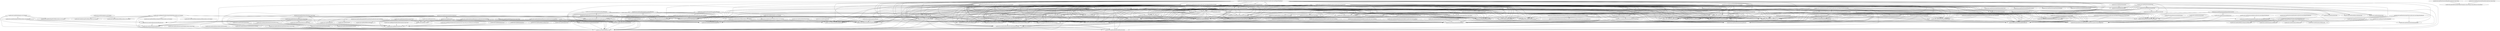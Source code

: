 digraph G {
  "org.jfree.data.time$SerialDate#getMonths(boolean)" -> "org.jfree.data.time$SerialDate#<clinit>()";
  "org.jfree.data.time$Day#getDayOfMonth()" -> "org.jfree.data.time$SpreadsheetDate#getDayOfMonth()";
  "org.jfree.data.time$Year#compareTo(java.lang.Object)" -> "org.jfree.data.time$Year#getYear()";
  "org.jfree.data.time$TimeSeries#setRangeDescription(java.lang.String)" -> "org.jfree.data.general$Series#firePropertyChange(java.lang.String,java.lang.Object,java.lang.Object)";
  "org.jfree.data.time$SerialDate#getPreviousDayOfWeek(int)" -> "org.jfree.data.time$SerialDate#addDays(int,org.jfree.data.time.SerialDate)";
  "org.jfree.data.time$SerialDate#getPreviousDayOfWeek(int)" -> "org.jfree.data.time$SerialDate#<clinit>()";
  "org.jfree.data.time$SerialDate#getPreviousDayOfWeek(int)" -> "org.jfree.data.time$SerialDate#getPreviousDayOfWeek(int,org.jfree.data.time.SerialDate)";
  "org.jfree.data.time$SerialDate#getPreviousDayOfWeek(int)" -> "org.jfree.data.time$SpreadsheetDate#getDayOfWeek()";
  "org.jfree.data.time$SerialDate#getPreviousDayOfWeek(int)" -> "org.jfree.data.time$SerialDate#isValidWeekdayCode(int)";
  "org.jfree.data.time$SerialDate#getPreviousDayOfWeek(int)" -> "org.jfree.data.time$SerialDate#createInstance(int)";
  "org.jfree.data.time$SerialDate#getPreviousDayOfWeek(int)" -> "org.jfree.data.time$SpreadsheetDate#toSerial()";
  "org.jfree.data.time$SerialDate#addDays(int,org.jfree.data.time.SerialDate)" -> "org.jfree.data.time$SerialDate#<clinit>()";
  "org.jfree.data.time$SerialDate#addDays(int,org.jfree.data.time.SerialDate)" -> "org.jfree.data.time$SerialDate#createInstance(int)";
  "org.jfree.data.time$SerialDate#addDays(int,org.jfree.data.time.SerialDate)" -> "org.jfree.data.time$SpreadsheetDate#toSerial()";
  "org.jfree.data.time$SerialDate#getPreviousDayOfWeek(int,org.jfree.data.time.SerialDate)" -> "org.jfree.data.time$SerialDate#addDays(int,org.jfree.data.time.SerialDate)";
  "org.jfree.data.time$SerialDate#getPreviousDayOfWeek(int,org.jfree.data.time.SerialDate)" -> "org.jfree.data.time$SerialDate#<clinit>()";
  "org.jfree.data.time$SerialDate#getPreviousDayOfWeek(int,org.jfree.data.time.SerialDate)" -> "org.jfree.data.time$SpreadsheetDate#getDayOfWeek()";
  "org.jfree.data.time$SerialDate#getPreviousDayOfWeek(int,org.jfree.data.time.SerialDate)" -> "org.jfree.data.time$SerialDate#isValidWeekdayCode(int)";
  "org.jfree.data.time$SerialDate#getPreviousDayOfWeek(int,org.jfree.data.time.SerialDate)" -> "org.jfree.data.time$SerialDate#createInstance(int)";
  "org.jfree.data.time$SerialDate#getPreviousDayOfWeek(int,org.jfree.data.time.SerialDate)" -> "org.jfree.data.time$SpreadsheetDate#toSerial()";
  "org.jfree.data.time$SerialDate#createInstance(int)" -> "org.jfree.data.time$SerialDate#<clinit>()";
  "org.jfree.data.time$FixedMillisecond#next()" -> "org.jfree.data.time$RegularTimePeriod#<clinit>()";
  "org.jfree.data.time$SerialDate#getEndOfCurrentMonth(org.jfree.data.time.SerialDate)" -> "org.jfree.data.time$SerialDate#<clinit>()";
  "org.jfree.data.time$SerialDate#getEndOfCurrentMonth(org.jfree.data.time.SerialDate)" -> "org.jfree.data.time$SerialDate#lastDayOfMonth(int,int)";
  "org.jfree.data.time$SerialDate#getEndOfCurrentMonth(org.jfree.data.time.SerialDate)" -> "org.jfree.data.time$SerialDate#createInstance(int,int,int)";
  "org.jfree.data.time$SerialDate#getEndOfCurrentMonth(org.jfree.data.time.SerialDate)" -> "org.jfree.data.time$SpreadsheetDate#getMonth()";
  "org.jfree.data.time$SerialDate#getEndOfCurrentMonth(org.jfree.data.time.SerialDate)" -> "org.jfree.data.time$SpreadsheetDate#getYYYY()";
  "org.jfree.data.time$SerialDate#getEndOfCurrentMonth(org.jfree.data.time.SerialDate)" -> "org.jfree.data.time$SerialDate#isLeapYear(int)";
  "org.jfree.data.time$SerialDate#lastDayOfMonth(int,int)" -> "org.jfree.data.time$SerialDate#<clinit>()";
  "org.jfree.data.time$SerialDate#lastDayOfMonth(int,int)" -> "org.jfree.data.time$SerialDate#isLeapYear(int)";
  "org.jfree.data.time$SerialDate#createInstance(int,int,int)" -> "org.jfree.data.time$SerialDate#<clinit>()";
  "org.jfree.data.time$TimeSeries#addAndOrUpdate(org.jfree.data.time.TimeSeries)" -> "org.jfree.data.time$Month#getFirstMillisecond()";
  "org.jfree.data.time$TimeSeries#addAndOrUpdate(org.jfree.data.time.TimeSeries)" -> "org.jfree.data.time$Year#compareTo(java.lang.Object)";
  "org.jfree.data.time$TimeSeries#addAndOrUpdate(org.jfree.data.time.TimeSeries)" -> "org.jfree.data.time$TimeSeriesDataItem#getValue()";
  "org.jfree.data.time$TimeSeries#addAndOrUpdate(org.jfree.data.time.TimeSeries)" -> "org.jfree.data.time$Day#toString()";
  "org.jfree.data.time$TimeSeries#addAndOrUpdate(org.jfree.data.time.TimeSeries)" -> "org.jfree.data.time$Year#getSerialIndex()";
  "org.jfree.data.time$TimeSeries#addAndOrUpdate(org.jfree.data.time.TimeSeries)" -> "org.jfree.data.time$TimeSeries#add(org.jfree.data.time.TimeSeriesDataItem)";
  "org.jfree.data.time$TimeSeries#addAndOrUpdate(org.jfree.data.time.TimeSeries)" -> "org.jfree.data.time$Month#getMonth()";
  "org.jfree.data.time$TimeSeries#addAndOrUpdate(org.jfree.data.time.TimeSeries)" -> "org.jfree.data.time$TimeSeries#add(org.jfree.data.time.TimeSeriesDataItem,boolean)";
  "org.jfree.data.time$TimeSeries#addAndOrUpdate(org.jfree.data.time.TimeSeries)" -> "org.jfree.data.time$SerialDate#<clinit>()";
  "org.jfree.data.time$TimeSeries#addAndOrUpdate(org.jfree.data.time.TimeSeries)" -> "org.jfree.data.time$SerialDate#toString()";
  "org.jfree.data.time$TimeSeries#addAndOrUpdate(org.jfree.data.time.TimeSeries)" -> "org.jfree.data.time$Month#getYearValue()";
  "org.jfree.data.time$TimeSeries#addAndOrUpdate(org.jfree.data.time.TimeSeries)" -> "org.jfree.data.time$TimeSeries#addOrUpdate(org.jfree.data.time.RegularTimePeriod,java.lang.Number)";
  "org.jfree.data.time$TimeSeries#addAndOrUpdate(org.jfree.data.time.TimeSeries)" -> "org.jfree.data.time$Day#getSerialIndex()";
  "org.jfree.data.time$TimeSeries#addAndOrUpdate(org.jfree.data.time.TimeSeries)" -> "org.jfree.data.time$TimeSeries#removeAgedItems(boolean)";
  "org.jfree.data.time$TimeSeries#addAndOrUpdate(org.jfree.data.time.TimeSeries)" -> "org.jfree.data.general$Series#fireSeriesChanged()";
  "org.jfree.data.time$TimeSeries#addAndOrUpdate(org.jfree.data.time.TimeSeries)" -> "org.jfree.data.time$RegularTimePeriod#toString()";
  "org.jfree.data.time$TimeSeries#addAndOrUpdate(org.jfree.data.time.TimeSeries)" -> "org.jfree.data.time$TimeSeries#getTimePeriodClass()";
  "org.jfree.data.time$TimeSeries#addAndOrUpdate(org.jfree.data.time.TimeSeries)" -> "org.jfree.data.time$TimeSeriesDataItem#setValue(java.lang.Number)";
  "org.jfree.data.time$TimeSeries#addAndOrUpdate(org.jfree.data.time.TimeSeries)" -> "org.jfree.data.time$Year#getFirstMillisecond()";
  "org.jfree.data.time$TimeSeries#addAndOrUpdate(org.jfree.data.time.TimeSeries)" -> "org.jfree.data.time$SerialDate#monthCodeToString(int,boolean)";
  "org.jfree.data.time$TimeSeries#addAndOrUpdate(org.jfree.data.time.TimeSeries)" -> "org.jfree.data.time$SerialDate#monthCodeToString(int)";
  "org.jfree.data.time$TimeSeries#addAndOrUpdate(org.jfree.data.time.TimeSeries)" -> "org.jfree.data.time$SerialDate#isValidMonthCode(int)";
  "org.jfree.data.time$TimeSeries#addAndOrUpdate(org.jfree.data.time.TimeSeries)" -> "org.jfree.data.time$RegularTimePeriod#getStart()";
  "org.jfree.data.time$TimeSeries#addAndOrUpdate(org.jfree.data.time.TimeSeries)" -> "org.jfree.data.time$TimeSeriesDataItem#clone()";
  "org.jfree.data.time$TimeSeries#addAndOrUpdate(org.jfree.data.time.TimeSeries)" -> "org.jfree.data.time$TimeSeries#getItemCount()";
  "org.jfree.data.time$TimeSeries#addAndOrUpdate(org.jfree.data.time.TimeSeries)" -> "org.jfree.data.time$FixedMillisecond#getSerialIndex()";
  "org.jfree.data.time$TimeSeries#addAndOrUpdate(org.jfree.data.time.TimeSeries)" -> "org.jfree.data.time$SpreadsheetDate#getDayOfMonth()";
  "org.jfree.data.time$TimeSeries#addAndOrUpdate(org.jfree.data.time.TimeSeries)" -> "org.jfree.data.time$Day#getSerialDate()";
  "org.jfree.data.time$TimeSeries#addAndOrUpdate(org.jfree.data.time.TimeSeries)" -> "org.jfree.data.general$Series#getKey()";
  "org.jfree.data.time$TimeSeries#addAndOrUpdate(org.jfree.data.time.TimeSeries)" -> "org.jfree.data.time$TimeSeries#getDataItem(int)";
  "org.jfree.data.time$TimeSeries#addAndOrUpdate(org.jfree.data.time.TimeSeries)" -> "org.jfree.data.general$Series#notifyListeners(org.jfree.data.general.SeriesChangeEvent)";
  "org.jfree.data.time$TimeSeries#addAndOrUpdate(org.jfree.data.time.TimeSeries)" -> "org.jfree.data.time$FixedMillisecond#getFirstMillisecond()";
  "org.jfree.data.time$TimeSeries#addAndOrUpdate(org.jfree.data.time.TimeSeries)" -> "org.jfree.data.time$SpreadsheetDate#compare(org.jfree.data.time.SerialDate)";
  "org.jfree.data.time$TimeSeries#addAndOrUpdate(org.jfree.data.time.TimeSeries)" -> "org.jfree.data.time$Year#getYear()";
  "org.jfree.data.time$TimeSeries#addAndOrUpdate(org.jfree.data.time.TimeSeries)" -> "org.jfree.data.time$Month#getSerialIndex()";
  "org.jfree.data.time$TimeSeries#addAndOrUpdate(org.jfree.data.time.TimeSeries)" -> "org.jfree.data.time$TimeSeries#getTimePeriod(int)";
  "org.jfree.data.time$TimeSeries#addAndOrUpdate(org.jfree.data.time.TimeSeries)" -> "org.jfree.data.time$Day#getFirstMillisecond()";
  "org.jfree.data.time$TimeSeries#addAndOrUpdate(org.jfree.data.time.TimeSeries)" -> "org.jfree.data.time$FixedMillisecond#compareTo(java.lang.Object)";
  "org.jfree.data.time$TimeSeries#addAndOrUpdate(org.jfree.data.time.TimeSeries)" -> "org.jfree.data.time$TimeSeriesDataItem#getPeriod()";
  "org.jfree.data.time$TimeSeries#addAndOrUpdate(org.jfree.data.time.TimeSeries)" -> "org.jfree.data.time$SpreadsheetDate#getMonth()";
  "org.jfree.data.time$TimeSeries#addAndOrUpdate(org.jfree.data.time.TimeSeries)" -> "org.jfree.data.time$SpreadsheetDate#getYYYY()";
  "org.jfree.data.time$TimeSeries#addAndOrUpdate(org.jfree.data.time.TimeSeries)" -> "org.jfree.data.time$Month#compareTo(java.lang.Object)";
  "org.jfree.data.time$TimeSeries#addAndOrUpdate(org.jfree.data.time.TimeSeries)" -> "org.jfree.data.time$SpreadsheetDate#toSerial()";
  "org.jfree.data.time$TimeSeries#addAndOrUpdate(org.jfree.data.time.TimeSeries)" -> "org.jfree.data.time$Day#compareTo(java.lang.Object)";
  "org.jfree.data.time$TimeSeries#addAndOrUpdate(org.jfree.data.time.TimeSeries)" -> "org.jfree.data.time$Month#toString()";
  "org.jfree.data.time$TimeSeries#addAndOrUpdate(org.jfree.data.time.TimeSeries)" -> "org.jfree.data.time$Year#toString()";
  "org.jfree.data.time$Day#toString()" -> "org.jfree.data.time$SerialDate#<clinit>()";
  "org.jfree.data.time$Day#toString()" -> "org.jfree.data.time$SerialDate#toString()";
  "org.jfree.data.time$Day#toString()" -> "org.jfree.data.time$SerialDate#monthCodeToString(int,boolean)";
  "org.jfree.data.time$Day#toString()" -> "org.jfree.data.time$SerialDate#monthCodeToString(int)";
  "org.jfree.data.time$Day#toString()" -> "org.jfree.data.time$SerialDate#isValidMonthCode(int)";
  "org.jfree.data.time$Day#toString()" -> "org.jfree.data.time$SpreadsheetDate#getDayOfMonth()";
  "org.jfree.data.time$Day#toString()" -> "org.jfree.data.time$SpreadsheetDate#getMonth()";
  "org.jfree.data.time$Day#toString()" -> "org.jfree.data.time$SpreadsheetDate#getYYYY()";
  "org.jfree.data.time$TimeSeries#add(org.jfree.data.time.TimeSeriesDataItem)" -> "org.jfree.data.time$Month#getFirstMillisecond()";
  "org.jfree.data.time$TimeSeries#add(org.jfree.data.time.TimeSeriesDataItem)" -> "org.jfree.data.time$Year#compareTo(java.lang.Object)";
  "org.jfree.data.time$TimeSeries#add(org.jfree.data.time.TimeSeriesDataItem)" -> "org.jfree.data.time$Day#toString()";
  "org.jfree.data.time$TimeSeries#add(org.jfree.data.time.TimeSeriesDataItem)" -> "org.jfree.data.time$Year#getSerialIndex()";
  "org.jfree.data.time$TimeSeries#add(org.jfree.data.time.TimeSeriesDataItem)" -> "org.jfree.data.time$Month#getMonth()";
  "org.jfree.data.time$TimeSeries#add(org.jfree.data.time.TimeSeriesDataItem)" -> "org.jfree.data.time$TimeSeries#add(org.jfree.data.time.TimeSeriesDataItem,boolean)";
  "org.jfree.data.time$TimeSeries#add(org.jfree.data.time.TimeSeriesDataItem)" -> "org.jfree.data.time$SerialDate#<clinit>()";
  "org.jfree.data.time$TimeSeries#add(org.jfree.data.time.TimeSeriesDataItem)" -> "org.jfree.data.time$SerialDate#toString()";
  "org.jfree.data.time$TimeSeries#add(org.jfree.data.time.TimeSeriesDataItem)" -> "org.jfree.data.time$Month#getYearValue()";
  "org.jfree.data.time$TimeSeries#add(org.jfree.data.time.TimeSeriesDataItem)" -> "org.jfree.data.time$Day#getSerialIndex()";
  "org.jfree.data.time$TimeSeries#add(org.jfree.data.time.TimeSeriesDataItem)" -> "org.jfree.data.time$TimeSeries#removeAgedItems(boolean)";
  "org.jfree.data.time$TimeSeries#add(org.jfree.data.time.TimeSeriesDataItem)" -> "org.jfree.data.general$Series#fireSeriesChanged()";
  "org.jfree.data.time$TimeSeries#add(org.jfree.data.time.TimeSeriesDataItem)" -> "org.jfree.data.time$RegularTimePeriod#toString()";
  "org.jfree.data.time$TimeSeries#add(org.jfree.data.time.TimeSeriesDataItem)" -> "org.jfree.data.time$Year#getFirstMillisecond()";
  "org.jfree.data.time$TimeSeries#add(org.jfree.data.time.TimeSeriesDataItem)" -> "org.jfree.data.time$SerialDate#monthCodeToString(int,boolean)";
  "org.jfree.data.time$TimeSeries#add(org.jfree.data.time.TimeSeriesDataItem)" -> "org.jfree.data.time$SerialDate#monthCodeToString(int)";
  "org.jfree.data.time$TimeSeries#add(org.jfree.data.time.TimeSeriesDataItem)" -> "org.jfree.data.time$SerialDate#isValidMonthCode(int)";
  "org.jfree.data.time$TimeSeries#add(org.jfree.data.time.TimeSeriesDataItem)" -> "org.jfree.data.time$RegularTimePeriod#getStart()";
  "org.jfree.data.time$TimeSeries#add(org.jfree.data.time.TimeSeriesDataItem)" -> "org.jfree.data.time$TimeSeries#getItemCount()";
  "org.jfree.data.time$TimeSeries#add(org.jfree.data.time.TimeSeriesDataItem)" -> "org.jfree.data.time$FixedMillisecond#getSerialIndex()";
  "org.jfree.data.time$TimeSeries#add(org.jfree.data.time.TimeSeriesDataItem)" -> "org.jfree.data.time$SpreadsheetDate#getDayOfMonth()";
  "org.jfree.data.time$TimeSeries#add(org.jfree.data.time.TimeSeriesDataItem)" -> "org.jfree.data.time$Day#getSerialDate()";
  "org.jfree.data.time$TimeSeries#add(org.jfree.data.time.TimeSeriesDataItem)" -> "org.jfree.data.time$TimeSeries#getDataItem(int)";
  "org.jfree.data.time$TimeSeries#add(org.jfree.data.time.TimeSeriesDataItem)" -> "org.jfree.data.general$Series#notifyListeners(org.jfree.data.general.SeriesChangeEvent)";
  "org.jfree.data.time$TimeSeries#add(org.jfree.data.time.TimeSeriesDataItem)" -> "org.jfree.data.time$FixedMillisecond#getFirstMillisecond()";
  "org.jfree.data.time$TimeSeries#add(org.jfree.data.time.TimeSeriesDataItem)" -> "org.jfree.data.time$SpreadsheetDate#compare(org.jfree.data.time.SerialDate)";
  "org.jfree.data.time$TimeSeries#add(org.jfree.data.time.TimeSeriesDataItem)" -> "org.jfree.data.time$Year#getYear()";
  "org.jfree.data.time$TimeSeries#add(org.jfree.data.time.TimeSeriesDataItem)" -> "org.jfree.data.time$Month#getSerialIndex()";
  "org.jfree.data.time$TimeSeries#add(org.jfree.data.time.TimeSeriesDataItem)" -> "org.jfree.data.time$TimeSeries#getTimePeriod(int)";
  "org.jfree.data.time$TimeSeries#add(org.jfree.data.time.TimeSeriesDataItem)" -> "org.jfree.data.time$Day#getFirstMillisecond()";
  "org.jfree.data.time$TimeSeries#add(org.jfree.data.time.TimeSeriesDataItem)" -> "org.jfree.data.time$FixedMillisecond#compareTo(java.lang.Object)";
  "org.jfree.data.time$TimeSeries#add(org.jfree.data.time.TimeSeriesDataItem)" -> "org.jfree.data.time$TimeSeriesDataItem#getPeriod()";
  "org.jfree.data.time$TimeSeries#add(org.jfree.data.time.TimeSeriesDataItem)" -> "org.jfree.data.time$SpreadsheetDate#getMonth()";
  "org.jfree.data.time$TimeSeries#add(org.jfree.data.time.TimeSeriesDataItem)" -> "org.jfree.data.time$SpreadsheetDate#getYYYY()";
  "org.jfree.data.time$TimeSeries#add(org.jfree.data.time.TimeSeriesDataItem)" -> "org.jfree.data.time$Month#compareTo(java.lang.Object)";
  "org.jfree.data.time$TimeSeries#add(org.jfree.data.time.TimeSeriesDataItem)" -> "org.jfree.data.time$SpreadsheetDate#toSerial()";
  "org.jfree.data.time$TimeSeries#add(org.jfree.data.time.TimeSeriesDataItem)" -> "org.jfree.data.time$Day#compareTo(java.lang.Object)";
  "org.jfree.data.time$TimeSeries#add(org.jfree.data.time.TimeSeriesDataItem)" -> "org.jfree.data.time$Month#toString()";
  "org.jfree.data.time$TimeSeries#add(org.jfree.data.time.TimeSeriesDataItem)" -> "org.jfree.data.time$Year#toString()";
  "org.jfree.data.time$TimeSeries#add(org.jfree.data.time.TimeSeriesDataItem,boolean)" -> "org.jfree.data.time$Month#getFirstMillisecond()";
  "org.jfree.data.time$TimeSeries#add(org.jfree.data.time.TimeSeriesDataItem,boolean)" -> "org.jfree.data.time$Year#compareTo(java.lang.Object)";
  "org.jfree.data.time$TimeSeries#add(org.jfree.data.time.TimeSeriesDataItem,boolean)" -> "org.jfree.data.time$Day#toString()";
  "org.jfree.data.time$TimeSeries#add(org.jfree.data.time.TimeSeriesDataItem,boolean)" -> "org.jfree.data.time$Year#getSerialIndex()";
  "org.jfree.data.time$TimeSeries#add(org.jfree.data.time.TimeSeriesDataItem,boolean)" -> "org.jfree.data.time$Month#getMonth()";
  "org.jfree.data.time$TimeSeries#add(org.jfree.data.time.TimeSeriesDataItem,boolean)" -> "org.jfree.data.time$SerialDate#<clinit>()";
  "org.jfree.data.time$TimeSeries#add(org.jfree.data.time.TimeSeriesDataItem,boolean)" -> "org.jfree.data.time$SerialDate#toString()";
  "org.jfree.data.time$TimeSeries#add(org.jfree.data.time.TimeSeriesDataItem,boolean)" -> "org.jfree.data.time$Month#getYearValue()";
  "org.jfree.data.time$TimeSeries#add(org.jfree.data.time.TimeSeriesDataItem,boolean)" -> "org.jfree.data.time$Day#getSerialIndex()";
  "org.jfree.data.time$TimeSeries#add(org.jfree.data.time.TimeSeriesDataItem,boolean)" -> "org.jfree.data.time$TimeSeries#removeAgedItems(boolean)";
  "org.jfree.data.time$TimeSeries#add(org.jfree.data.time.TimeSeriesDataItem,boolean)" -> "org.jfree.data.general$Series#fireSeriesChanged()";
  "org.jfree.data.time$TimeSeries#add(org.jfree.data.time.TimeSeriesDataItem,boolean)" -> "org.jfree.data.time$RegularTimePeriod#toString()";
  "org.jfree.data.time$TimeSeries#add(org.jfree.data.time.TimeSeriesDataItem,boolean)" -> "org.jfree.data.time$Year#getFirstMillisecond()";
  "org.jfree.data.time$TimeSeries#add(org.jfree.data.time.TimeSeriesDataItem,boolean)" -> "org.jfree.data.time$SerialDate#monthCodeToString(int,boolean)";
  "org.jfree.data.time$TimeSeries#add(org.jfree.data.time.TimeSeriesDataItem,boolean)" -> "org.jfree.data.time$SerialDate#monthCodeToString(int)";
  "org.jfree.data.time$TimeSeries#add(org.jfree.data.time.TimeSeriesDataItem,boolean)" -> "org.jfree.data.time$SerialDate#isValidMonthCode(int)";
  "org.jfree.data.time$TimeSeries#add(org.jfree.data.time.TimeSeriesDataItem,boolean)" -> "org.jfree.data.time$RegularTimePeriod#getStart()";
  "org.jfree.data.time$TimeSeries#add(org.jfree.data.time.TimeSeriesDataItem,boolean)" -> "org.jfree.data.time$TimeSeries#getItemCount()";
  "org.jfree.data.time$TimeSeries#add(org.jfree.data.time.TimeSeriesDataItem,boolean)" -> "org.jfree.data.time$FixedMillisecond#getSerialIndex()";
  "org.jfree.data.time$TimeSeries#add(org.jfree.data.time.TimeSeriesDataItem,boolean)" -> "org.jfree.data.time$SpreadsheetDate#getDayOfMonth()";
  "org.jfree.data.time$TimeSeries#add(org.jfree.data.time.TimeSeriesDataItem,boolean)" -> "org.jfree.data.time$Day#getSerialDate()";
  "org.jfree.data.time$TimeSeries#add(org.jfree.data.time.TimeSeriesDataItem,boolean)" -> "org.jfree.data.time$TimeSeries#getDataItem(int)";
  "org.jfree.data.time$TimeSeries#add(org.jfree.data.time.TimeSeriesDataItem,boolean)" -> "org.jfree.data.general$Series#notifyListeners(org.jfree.data.general.SeriesChangeEvent)";
  "org.jfree.data.time$TimeSeries#add(org.jfree.data.time.TimeSeriesDataItem,boolean)" -> "org.jfree.data.time$FixedMillisecond#getFirstMillisecond()";
  "org.jfree.data.time$TimeSeries#add(org.jfree.data.time.TimeSeriesDataItem,boolean)" -> "org.jfree.data.time$SpreadsheetDate#compare(org.jfree.data.time.SerialDate)";
  "org.jfree.data.time$TimeSeries#add(org.jfree.data.time.TimeSeriesDataItem,boolean)" -> "org.jfree.data.time$Year#getYear()";
  "org.jfree.data.time$TimeSeries#add(org.jfree.data.time.TimeSeriesDataItem,boolean)" -> "org.jfree.data.time$Month#getSerialIndex()";
  "org.jfree.data.time$TimeSeries#add(org.jfree.data.time.TimeSeriesDataItem,boolean)" -> "org.jfree.data.time$TimeSeries#getTimePeriod(int)";
  "org.jfree.data.time$TimeSeries#add(org.jfree.data.time.TimeSeriesDataItem,boolean)" -> "org.jfree.data.time$Day#getFirstMillisecond()";
  "org.jfree.data.time$TimeSeries#add(org.jfree.data.time.TimeSeriesDataItem,boolean)" -> "org.jfree.data.time$FixedMillisecond#compareTo(java.lang.Object)";
  "org.jfree.data.time$TimeSeries#add(org.jfree.data.time.TimeSeriesDataItem,boolean)" -> "org.jfree.data.time$TimeSeriesDataItem#getPeriod()";
  "org.jfree.data.time$TimeSeries#add(org.jfree.data.time.TimeSeriesDataItem,boolean)" -> "org.jfree.data.time$SpreadsheetDate#getMonth()";
  "org.jfree.data.time$TimeSeries#add(org.jfree.data.time.TimeSeriesDataItem,boolean)" -> "org.jfree.data.time$SpreadsheetDate#getYYYY()";
  "org.jfree.data.time$TimeSeries#add(org.jfree.data.time.TimeSeriesDataItem,boolean)" -> "org.jfree.data.time$Month#compareTo(java.lang.Object)";
  "org.jfree.data.time$TimeSeries#add(org.jfree.data.time.TimeSeriesDataItem,boolean)" -> "org.jfree.data.time$SpreadsheetDate#toSerial()";
  "org.jfree.data.time$TimeSeries#add(org.jfree.data.time.TimeSeriesDataItem,boolean)" -> "org.jfree.data.time$Day#compareTo(java.lang.Object)";
  "org.jfree.data.time$TimeSeries#add(org.jfree.data.time.TimeSeriesDataItem,boolean)" -> "org.jfree.data.time$Month#toString()";
  "org.jfree.data.time$TimeSeries#add(org.jfree.data.time.TimeSeriesDataItem,boolean)" -> "org.jfree.data.time$Year#toString()";
  "org.jfree.data.time$SerialDate#toString()" -> "org.jfree.data.time$SerialDate#<clinit>()";
  "org.jfree.data.time$SerialDate#toString()" -> "org.jfree.data.time$SerialDate#monthCodeToString(int,boolean)";
  "org.jfree.data.time$SerialDate#toString()" -> "org.jfree.data.time$SerialDate#monthCodeToString(int)";
  "org.jfree.data.time$SerialDate#toString()" -> "org.jfree.data.time$SerialDate#isValidMonthCode(int)";
  "org.jfree.data.time$SerialDate#toString()" -> "org.jfree.data.time$SpreadsheetDate#getDayOfMonth()";
  "org.jfree.data.time$SerialDate#toString()" -> "org.jfree.data.time$SpreadsheetDate#getMonth()";
  "org.jfree.data.time$SerialDate#toString()" -> "org.jfree.data.time$SpreadsheetDate#getYYYY()";
  "org.jfree.data.time$TimeSeries#addOrUpdate(org.jfree.data.time.RegularTimePeriod,java.lang.Number)" -> "org.jfree.data.time$Year#getSerialIndex()";
  "org.jfree.data.time$TimeSeries#addOrUpdate(org.jfree.data.time.RegularTimePeriod,java.lang.Number)" -> "org.jfree.data.time$Day#getSerialIndex()";
  "org.jfree.data.time$TimeSeries#addOrUpdate(org.jfree.data.time.RegularTimePeriod,java.lang.Number)" -> "org.jfree.data.time$TimeSeries#removeAgedItems(boolean)";
  "org.jfree.data.time$TimeSeries#addOrUpdate(org.jfree.data.time.RegularTimePeriod,java.lang.Number)" -> "org.jfree.data.general$Series#fireSeriesChanged()";
  "org.jfree.data.time$TimeSeries#addOrUpdate(org.jfree.data.time.RegularTimePeriod,java.lang.Number)" -> "org.jfree.data.time$TimeSeriesDataItem#setValue(java.lang.Number)";
  "org.jfree.data.time$TimeSeries#addOrUpdate(org.jfree.data.time.RegularTimePeriod,java.lang.Number)" -> "org.jfree.data.time$TimeSeriesDataItem#clone()";
  "org.jfree.data.time$TimeSeries#addOrUpdate(org.jfree.data.time.RegularTimePeriod,java.lang.Number)" -> "org.jfree.data.time$TimeSeries#getItemCount()";
  "org.jfree.data.time$TimeSeries#addOrUpdate(org.jfree.data.time.RegularTimePeriod,java.lang.Number)" -> "org.jfree.data.time$FixedMillisecond#getSerialIndex()";
  "org.jfree.data.time$TimeSeries#addOrUpdate(org.jfree.data.time.RegularTimePeriod,java.lang.Number)" -> "org.jfree.data.time$TimeSeries#getDataItem(int)";
  "org.jfree.data.time$TimeSeries#addOrUpdate(org.jfree.data.time.RegularTimePeriod,java.lang.Number)" -> "org.jfree.data.general$Series#notifyListeners(org.jfree.data.general.SeriesChangeEvent)";
  "org.jfree.data.time$TimeSeries#addOrUpdate(org.jfree.data.time.RegularTimePeriod,java.lang.Number)" -> "org.jfree.data.time$Month#getSerialIndex()";
  "org.jfree.data.time$TimeSeries#addOrUpdate(org.jfree.data.time.RegularTimePeriod,java.lang.Number)" -> "org.jfree.data.time$TimeSeries#getTimePeriod(int)";
  "org.jfree.data.time$TimeSeries#addOrUpdate(org.jfree.data.time.RegularTimePeriod,java.lang.Number)" -> "org.jfree.data.time$TimeSeriesDataItem#getPeriod()";
  "org.jfree.data.time$TimeSeries#addOrUpdate(org.jfree.data.time.RegularTimePeriod,java.lang.Number)" -> "org.jfree.data.time$SpreadsheetDate#toSerial()";
  "org.jfree.data.time$Day#getSerialIndex()" -> "org.jfree.data.time$SpreadsheetDate#toSerial()";
  "org.jfree.data.time$TimeSeries#removeAgedItems(boolean)" -> "org.jfree.data.time$Year#getSerialIndex()";
  "org.jfree.data.time$TimeSeries#removeAgedItems(boolean)" -> "org.jfree.data.time$Day#getSerialIndex()";
  "org.jfree.data.time$TimeSeries#removeAgedItems(boolean)" -> "org.jfree.data.general$Series#fireSeriesChanged()";
  "org.jfree.data.time$TimeSeries#removeAgedItems(boolean)" -> "org.jfree.data.time$TimeSeries#getItemCount()";
  "org.jfree.data.time$TimeSeries#removeAgedItems(boolean)" -> "org.jfree.data.time$FixedMillisecond#getSerialIndex()";
  "org.jfree.data.time$TimeSeries#removeAgedItems(boolean)" -> "org.jfree.data.time$TimeSeries#getDataItem(int)";
  "org.jfree.data.time$TimeSeries#removeAgedItems(boolean)" -> "org.jfree.data.general$Series#notifyListeners(org.jfree.data.general.SeriesChangeEvent)";
  "org.jfree.data.time$TimeSeries#removeAgedItems(boolean)" -> "org.jfree.data.time$Month#getSerialIndex()";
  "org.jfree.data.time$TimeSeries#removeAgedItems(boolean)" -> "org.jfree.data.time$TimeSeries#getTimePeriod(int)";
  "org.jfree.data.time$TimeSeries#removeAgedItems(boolean)" -> "org.jfree.data.time$TimeSeriesDataItem#getPeriod()";
  "org.jfree.data.time$TimeSeries#removeAgedItems(boolean)" -> "org.jfree.data.time$SpreadsheetDate#toSerial()";
  "org.jfree.data.general$Series#fireSeriesChanged()" -> "org.jfree.data.general$Series#notifyListeners(org.jfree.data.general.SeriesChangeEvent)";
  "org.jfree.data.time$RegularTimePeriod#toString()" -> "org.jfree.data.time$Month#getFirstMillisecond()";
  "org.jfree.data.time$RegularTimePeriod#toString()" -> "org.jfree.data.time$Year#getFirstMillisecond()";
  "org.jfree.data.time$RegularTimePeriod#toString()" -> "org.jfree.data.time$RegularTimePeriod#getStart()";
  "org.jfree.data.time$RegularTimePeriod#toString()" -> "org.jfree.data.time$FixedMillisecond#getFirstMillisecond()";
  "org.jfree.data.time$RegularTimePeriod#toString()" -> "org.jfree.data.time$Day#getFirstMillisecond()";
  "org.jfree.data.time$SerialDate#monthCodeToString(int,boolean)" -> "org.jfree.data.time$SerialDate#<clinit>()";
  "org.jfree.data.time$SerialDate#monthCodeToString(int,boolean)" -> "org.jfree.data.time$SerialDate#isValidMonthCode(int)";
  "org.jfree.data.time$SerialDate#monthCodeToString(int)" -> "org.jfree.data.time$SerialDate#<clinit>()";
  "org.jfree.data.time$SerialDate#monthCodeToString(int)" -> "org.jfree.data.time$SerialDate#monthCodeToString(int,boolean)";
  "org.jfree.data.time$SerialDate#monthCodeToString(int)" -> "org.jfree.data.time$SerialDate#isValidMonthCode(int)";
  "org.jfree.data.time$RegularTimePeriod#getStart()" -> "org.jfree.data.time$Month#getFirstMillisecond()";
  "org.jfree.data.time$RegularTimePeriod#getStart()" -> "org.jfree.data.time$Year#getFirstMillisecond()";
  "org.jfree.data.time$RegularTimePeriod#getStart()" -> "org.jfree.data.time$FixedMillisecond#getFirstMillisecond()";
  "org.jfree.data.time$RegularTimePeriod#getStart()" -> "org.jfree.data.time$Day#getFirstMillisecond()";
  "org.jfree.data.time$SpreadsheetDate#compare(org.jfree.data.time.SerialDate)" -> "org.jfree.data.time$SpreadsheetDate#toSerial()";
  "org.jfree.data.time$TimeSeries#getTimePeriod(int)" -> "org.jfree.data.time$TimeSeries#getDataItem(int)";
  "org.jfree.data.time$TimeSeries#getTimePeriod(int)" -> "org.jfree.data.time$TimeSeriesDataItem#getPeriod()";
  "org.jfree.data.time$Month#compareTo(java.lang.Object)" -> "org.jfree.data.time$Month#getMonth()";
  "org.jfree.data.time$Month#compareTo(java.lang.Object)" -> "org.jfree.data.time$Month#getYearValue()";
  "org.jfree.data.time$Day#compareTo(java.lang.Object)" -> "org.jfree.data.time$Day#getSerialDate()";
  "org.jfree.data.time$Day#compareTo(java.lang.Object)" -> "org.jfree.data.time$SpreadsheetDate#compare(org.jfree.data.time.SerialDate)";
  "org.jfree.data.time$Day#compareTo(java.lang.Object)" -> "org.jfree.data.time$SpreadsheetDate#toSerial()";
  "org.jfree.data.time$Month#toString()" -> "org.jfree.data.time$SerialDate#<clinit>()";
  "org.jfree.data.time$Month#toString()" -> "org.jfree.data.time$SerialDate#monthCodeToString(int,boolean)";
  "org.jfree.data.time$Month#toString()" -> "org.jfree.data.time$SerialDate#monthCodeToString(int)";
  "org.jfree.data.time$Month#toString()" -> "org.jfree.data.time$SerialDate#isValidMonthCode(int)";
  "org.jfree.data.time$SerialDate#stringToWeekdayCode(java.lang.String)" -> "org.jfree.data.time$SerialDate#<clinit>()";
  "org.jfree.data.time$Year#equals(java.lang.Object)" -> "org.jfree.data.time$Year#getYear()";
  "org.jfree.data.time$TimeSeries#getNextTimePeriod()" -> "org.jfree.data.time$FixedMillisecond#next()";
  "org.jfree.data.time$TimeSeries#getNextTimePeriod()" -> "org.jfree.data.time$SerialDate#<clinit>()";
  "org.jfree.data.time$TimeSeries#getNextTimePeriod()" -> "org.jfree.data.time$Day#<clinit>()";
  "org.jfree.data.time$TimeSeries#getNextTimePeriod()" -> "org.jfree.data.time$TimeSeries#getItemCount()";
  "org.jfree.data.time$TimeSeries#getNextTimePeriod()" -> "org.jfree.data.time$Month#next()";
  "org.jfree.data.time$TimeSeries#getNextTimePeriod()" -> "org.jfree.data.time$TimeSeries#getDataItem(int)";
  "org.jfree.data.time$TimeSeries#getNextTimePeriod()" -> "org.jfree.data.time$Day#next()";
  "org.jfree.data.time$TimeSeries#getNextTimePeriod()" -> "org.jfree.data.time$TimeSeries#getTimePeriod(int)";
  "org.jfree.data.time$TimeSeries#getNextTimePeriod()" -> "org.jfree.data.time$TimeSeriesDataItem#getPeriod()";
  "org.jfree.data.time$TimeSeries#getNextTimePeriod()" -> "org.jfree.data.time$SerialDate#createInstance(int)";
  "org.jfree.data.time$TimeSeries#getNextTimePeriod()" -> "org.jfree.data.time$SpreadsheetDate#toSerial()";
  "org.jfree.data.time$TimeSeries#getNextTimePeriod()" -> "org.jfree.data.time$RegularTimePeriod#<clinit>()";
  "org.jfree.data.time$TimeSeries#getNextTimePeriod()" -> "org.jfree.data.time$Year#next()";
  "org.jfree.data.time$Day#<clinit>()" -> "org.jfree.data.time$RegularTimePeriod#<clinit>()";
  "org.jfree.data.time$Month#next()" -> "org.jfree.data.time$RegularTimePeriod#<clinit>()";
  "org.jfree.data.time$Day#next()" -> "org.jfree.data.time$SerialDate#<clinit>()";
  "org.jfree.data.time$Day#next()" -> "org.jfree.data.time$Day#<clinit>()";
  "org.jfree.data.time$Day#next()" -> "org.jfree.data.time$SerialDate#createInstance(int)";
  "org.jfree.data.time$Day#next()" -> "org.jfree.data.time$SpreadsheetDate#toSerial()";
  "org.jfree.data.time$Day#next()" -> "org.jfree.data.time$RegularTimePeriod#<clinit>()";
  "org.jfree.data.time$Year#next()" -> "org.jfree.data.time$RegularTimePeriod#<clinit>()";
  "org.jfree.data.time$SpreadsheetDate#isOn(org.jfree.data.time.SerialDate)" -> "org.jfree.data.time$SpreadsheetDate#toSerial()";
  "org.jfree.data.time$SerialDate#weekdayCodeToString(int)" -> "org.jfree.data.time$SerialDate#<clinit>()";
  "org.jfree.data.time$TimeSeries#createCopy(org.jfree.data.time.RegularTimePeriod,org.jfree.data.time.RegularTimePeriod)" -> "org.jfree.data.time$Month#getFirstMillisecond()";
  "org.jfree.data.time$TimeSeries#createCopy(org.jfree.data.time.RegularTimePeriod,org.jfree.data.time.RegularTimePeriod)" -> "org.jfree.data.time$Year#compareTo(java.lang.Object)";
  "org.jfree.data.time$TimeSeries#createCopy(org.jfree.data.time.RegularTimePeriod,org.jfree.data.time.RegularTimePeriod)" -> "org.jfree.data.time$Day#toString()";
  "org.jfree.data.time$TimeSeries#createCopy(org.jfree.data.time.RegularTimePeriod,org.jfree.data.time.RegularTimePeriod)" -> "org.jfree.data.time$Year#getSerialIndex()";
  "org.jfree.data.time$TimeSeries#createCopy(org.jfree.data.time.RegularTimePeriod,org.jfree.data.time.RegularTimePeriod)" -> "org.jfree.data.time$TimeSeries#add(org.jfree.data.time.TimeSeriesDataItem)";
  "org.jfree.data.time$TimeSeries#createCopy(org.jfree.data.time.RegularTimePeriod,org.jfree.data.time.RegularTimePeriod)" -> "org.jfree.data.time$Month#getMonth()";
  "org.jfree.data.time$TimeSeries#createCopy(org.jfree.data.time.RegularTimePeriod,org.jfree.data.time.RegularTimePeriod)" -> "org.jfree.data.time$TimeSeries#add(org.jfree.data.time.TimeSeriesDataItem,boolean)";
  "org.jfree.data.time$TimeSeries#createCopy(org.jfree.data.time.RegularTimePeriod,org.jfree.data.time.RegularTimePeriod)" -> "org.jfree.data.time$SerialDate#<clinit>()";
  "org.jfree.data.time$TimeSeries#createCopy(org.jfree.data.time.RegularTimePeriod,org.jfree.data.time.RegularTimePeriod)" -> "org.jfree.data.time$SerialDate#toString()";
  "org.jfree.data.time$TimeSeries#createCopy(org.jfree.data.time.RegularTimePeriod,org.jfree.data.time.RegularTimePeriod)" -> "org.jfree.data.time$Month#getYearValue()";
  "org.jfree.data.time$TimeSeries#createCopy(org.jfree.data.time.RegularTimePeriod,org.jfree.data.time.RegularTimePeriod)" -> "org.jfree.data.time$Day#getSerialIndex()";
  "org.jfree.data.time$TimeSeries#createCopy(org.jfree.data.time.RegularTimePeriod,org.jfree.data.time.RegularTimePeriod)" -> "org.jfree.data.time$TimeSeries#removeAgedItems(boolean)";
  "org.jfree.data.time$TimeSeries#createCopy(org.jfree.data.time.RegularTimePeriod,org.jfree.data.time.RegularTimePeriod)" -> "org.jfree.data.general$Series#fireSeriesChanged()";
  "org.jfree.data.time$TimeSeries#createCopy(org.jfree.data.time.RegularTimePeriod,org.jfree.data.time.RegularTimePeriod)" -> "org.jfree.data.time$RegularTimePeriod#toString()";
  "org.jfree.data.time$TimeSeries#createCopy(org.jfree.data.time.RegularTimePeriod,org.jfree.data.time.RegularTimePeriod)" -> "org.jfree.data.time$TimeSeries#getIndex(org.jfree.data.time.RegularTimePeriod)";
  "org.jfree.data.time$TimeSeries#createCopy(org.jfree.data.time.RegularTimePeriod,org.jfree.data.time.RegularTimePeriod)" -> "org.jfree.data.time$Year#getFirstMillisecond()";
  "org.jfree.data.time$TimeSeries#createCopy(org.jfree.data.time.RegularTimePeriod,org.jfree.data.time.RegularTimePeriod)" -> "org.jfree.data.time$SerialDate#monthCodeToString(int,boolean)";
  "org.jfree.data.time$TimeSeries#createCopy(org.jfree.data.time.RegularTimePeriod,org.jfree.data.time.RegularTimePeriod)" -> "org.jfree.data.time$SerialDate#monthCodeToString(int)";
  "org.jfree.data.time$TimeSeries#createCopy(org.jfree.data.time.RegularTimePeriod,org.jfree.data.time.RegularTimePeriod)" -> "org.jfree.data.time$SerialDate#isValidMonthCode(int)";
  "org.jfree.data.time$TimeSeries#createCopy(org.jfree.data.time.RegularTimePeriod,org.jfree.data.time.RegularTimePeriod)" -> "org.jfree.data.time$RegularTimePeriod#getStart()";
  "org.jfree.data.time$TimeSeries#createCopy(org.jfree.data.time.RegularTimePeriod,org.jfree.data.time.RegularTimePeriod)" -> "org.jfree.data.time$TimeSeries#createCopy(int,int)";
  "org.jfree.data.time$TimeSeries#createCopy(org.jfree.data.time.RegularTimePeriod,org.jfree.data.time.RegularTimePeriod)" -> "org.jfree.data.time$TimeSeriesDataItem#clone()";
  "org.jfree.data.time$TimeSeries#createCopy(org.jfree.data.time.RegularTimePeriod,org.jfree.data.time.RegularTimePeriod)" -> "org.jfree.data.time$TimeSeries#getItemCount()";
  "org.jfree.data.time$TimeSeries#createCopy(org.jfree.data.time.RegularTimePeriod,org.jfree.data.time.RegularTimePeriod)" -> "org.jfree.data.time$FixedMillisecond#getSerialIndex()";
  "org.jfree.data.time$TimeSeries#createCopy(org.jfree.data.time.RegularTimePeriod,org.jfree.data.time.RegularTimePeriod)" -> "org.jfree.data.time$SpreadsheetDate#getDayOfMonth()";
  "org.jfree.data.time$TimeSeries#createCopy(org.jfree.data.time.RegularTimePeriod,org.jfree.data.time.RegularTimePeriod)" -> "org.jfree.data.time$Day#getSerialDate()";
  "org.jfree.data.time$TimeSeries#createCopy(org.jfree.data.time.RegularTimePeriod,org.jfree.data.time.RegularTimePeriod)" -> "org.jfree.data.time$TimeSeries#getDataItem(int)";
  "org.jfree.data.time$TimeSeries#createCopy(org.jfree.data.time.RegularTimePeriod,org.jfree.data.time.RegularTimePeriod)" -> "org.jfree.data.general$Series#notifyListeners(org.jfree.data.general.SeriesChangeEvent)";
  "org.jfree.data.time$TimeSeries#createCopy(org.jfree.data.time.RegularTimePeriod,org.jfree.data.time.RegularTimePeriod)" -> "org.jfree.data.time$FixedMillisecond#getFirstMillisecond()";
  "org.jfree.data.time$TimeSeries#createCopy(org.jfree.data.time.RegularTimePeriod,org.jfree.data.time.RegularTimePeriod)" -> "org.jfree.data.time$SpreadsheetDate#compare(org.jfree.data.time.SerialDate)";
  "org.jfree.data.time$TimeSeries#createCopy(org.jfree.data.time.RegularTimePeriod,org.jfree.data.time.RegularTimePeriod)" -> "org.jfree.data.time$Year#getYear()";
  "org.jfree.data.time$TimeSeries#createCopy(org.jfree.data.time.RegularTimePeriod,org.jfree.data.time.RegularTimePeriod)" -> "org.jfree.data.time$Month#getSerialIndex()";
  "org.jfree.data.time$TimeSeries#createCopy(org.jfree.data.time.RegularTimePeriod,org.jfree.data.time.RegularTimePeriod)" -> "org.jfree.data.time$TimeSeries#getTimePeriod(int)";
  "org.jfree.data.time$TimeSeries#createCopy(org.jfree.data.time.RegularTimePeriod,org.jfree.data.time.RegularTimePeriod)" -> "org.jfree.data.time$Day#getFirstMillisecond()";
  "org.jfree.data.time$TimeSeries#createCopy(org.jfree.data.time.RegularTimePeriod,org.jfree.data.time.RegularTimePeriod)" -> "org.jfree.data.time$FixedMillisecond#compareTo(java.lang.Object)";
  "org.jfree.data.time$TimeSeries#createCopy(org.jfree.data.time.RegularTimePeriod,org.jfree.data.time.RegularTimePeriod)" -> "org.jfree.data.time$TimeSeriesDataItem#getPeriod()";
  "org.jfree.data.time$TimeSeries#createCopy(org.jfree.data.time.RegularTimePeriod,org.jfree.data.time.RegularTimePeriod)" -> "org.jfree.data.time$SpreadsheetDate#getMonth()";
  "org.jfree.data.time$TimeSeries#createCopy(org.jfree.data.time.RegularTimePeriod,org.jfree.data.time.RegularTimePeriod)" -> "org.jfree.data.time$SpreadsheetDate#getYYYY()";
  "org.jfree.data.time$TimeSeries#createCopy(org.jfree.data.time.RegularTimePeriod,org.jfree.data.time.RegularTimePeriod)" -> "org.jfree.data.general$Series#clone()";
  "org.jfree.data.time$TimeSeries#createCopy(org.jfree.data.time.RegularTimePeriod,org.jfree.data.time.RegularTimePeriod)" -> "org.jfree.data.time$Month#compareTo(java.lang.Object)";
  "org.jfree.data.time$TimeSeries#createCopy(org.jfree.data.time.RegularTimePeriod,org.jfree.data.time.RegularTimePeriod)" -> "org.jfree.data.time$SpreadsheetDate#toSerial()";
  "org.jfree.data.time$TimeSeries#createCopy(org.jfree.data.time.RegularTimePeriod,org.jfree.data.time.RegularTimePeriod)" -> "org.jfree.data.time$Day#compareTo(java.lang.Object)";
  "org.jfree.data.time$TimeSeries#createCopy(org.jfree.data.time.RegularTimePeriod,org.jfree.data.time.RegularTimePeriod)" -> "org.jfree.data.time$Month#toString()";
  "org.jfree.data.time$TimeSeries#createCopy(org.jfree.data.time.RegularTimePeriod,org.jfree.data.time.RegularTimePeriod)" -> "org.jfree.data.time$Year#toString()";
  "org.jfree.data.time$TimeSeries#createCopy(int,int)" -> "org.jfree.data.time$Month#getFirstMillisecond()";
  "org.jfree.data.time$TimeSeries#createCopy(int,int)" -> "org.jfree.data.time$Year#compareTo(java.lang.Object)";
  "org.jfree.data.time$TimeSeries#createCopy(int,int)" -> "org.jfree.data.time$Day#toString()";
  "org.jfree.data.time$TimeSeries#createCopy(int,int)" -> "org.jfree.data.time$Year#getSerialIndex()";
  "org.jfree.data.time$TimeSeries#createCopy(int,int)" -> "org.jfree.data.time$TimeSeries#add(org.jfree.data.time.TimeSeriesDataItem)";
  "org.jfree.data.time$TimeSeries#createCopy(int,int)" -> "org.jfree.data.time$Month#getMonth()";
  "org.jfree.data.time$TimeSeries#createCopy(int,int)" -> "org.jfree.data.time$TimeSeries#add(org.jfree.data.time.TimeSeriesDataItem,boolean)";
  "org.jfree.data.time$TimeSeries#createCopy(int,int)" -> "org.jfree.data.time$SerialDate#<clinit>()";
  "org.jfree.data.time$TimeSeries#createCopy(int,int)" -> "org.jfree.data.time$SerialDate#toString()";
  "org.jfree.data.time$TimeSeries#createCopy(int,int)" -> "org.jfree.data.time$Month#getYearValue()";
  "org.jfree.data.time$TimeSeries#createCopy(int,int)" -> "org.jfree.data.time$Day#getSerialIndex()";
  "org.jfree.data.time$TimeSeries#createCopy(int,int)" -> "org.jfree.data.time$TimeSeries#removeAgedItems(boolean)";
  "org.jfree.data.time$TimeSeries#createCopy(int,int)" -> "org.jfree.data.general$Series#fireSeriesChanged()";
  "org.jfree.data.time$TimeSeries#createCopy(int,int)" -> "org.jfree.data.time$RegularTimePeriod#toString()";
  "org.jfree.data.time$TimeSeries#createCopy(int,int)" -> "org.jfree.data.time$Year#getFirstMillisecond()";
  "org.jfree.data.time$TimeSeries#createCopy(int,int)" -> "org.jfree.data.time$SerialDate#monthCodeToString(int,boolean)";
  "org.jfree.data.time$TimeSeries#createCopy(int,int)" -> "org.jfree.data.time$SerialDate#monthCodeToString(int)";
  "org.jfree.data.time$TimeSeries#createCopy(int,int)" -> "org.jfree.data.time$SerialDate#isValidMonthCode(int)";
  "org.jfree.data.time$TimeSeries#createCopy(int,int)" -> "org.jfree.data.time$RegularTimePeriod#getStart()";
  "org.jfree.data.time$TimeSeries#createCopy(int,int)" -> "org.jfree.data.time$TimeSeriesDataItem#clone()";
  "org.jfree.data.time$TimeSeries#createCopy(int,int)" -> "org.jfree.data.time$TimeSeries#getItemCount()";
  "org.jfree.data.time$TimeSeries#createCopy(int,int)" -> "org.jfree.data.time$FixedMillisecond#getSerialIndex()";
  "org.jfree.data.time$TimeSeries#createCopy(int,int)" -> "org.jfree.data.time$SpreadsheetDate#getDayOfMonth()";
  "org.jfree.data.time$TimeSeries#createCopy(int,int)" -> "org.jfree.data.time$Day#getSerialDate()";
  "org.jfree.data.time$TimeSeries#createCopy(int,int)" -> "org.jfree.data.time$TimeSeries#getDataItem(int)";
  "org.jfree.data.time$TimeSeries#createCopy(int,int)" -> "org.jfree.data.general$Series#notifyListeners(org.jfree.data.general.SeriesChangeEvent)";
  "org.jfree.data.time$TimeSeries#createCopy(int,int)" -> "org.jfree.data.time$FixedMillisecond#getFirstMillisecond()";
  "org.jfree.data.time$TimeSeries#createCopy(int,int)" -> "org.jfree.data.time$SpreadsheetDate#compare(org.jfree.data.time.SerialDate)";
  "org.jfree.data.time$TimeSeries#createCopy(int,int)" -> "org.jfree.data.time$Year#getYear()";
  "org.jfree.data.time$TimeSeries#createCopy(int,int)" -> "org.jfree.data.time$Month#getSerialIndex()";
  "org.jfree.data.time$TimeSeries#createCopy(int,int)" -> "org.jfree.data.time$TimeSeries#getTimePeriod(int)";
  "org.jfree.data.time$TimeSeries#createCopy(int,int)" -> "org.jfree.data.time$Day#getFirstMillisecond()";
  "org.jfree.data.time$TimeSeries#createCopy(int,int)" -> "org.jfree.data.time$FixedMillisecond#compareTo(java.lang.Object)";
  "org.jfree.data.time$TimeSeries#createCopy(int,int)" -> "org.jfree.data.time$TimeSeriesDataItem#getPeriod()";
  "org.jfree.data.time$TimeSeries#createCopy(int,int)" -> "org.jfree.data.time$SpreadsheetDate#getMonth()";
  "org.jfree.data.time$TimeSeries#createCopy(int,int)" -> "org.jfree.data.time$SpreadsheetDate#getYYYY()";
  "org.jfree.data.time$TimeSeries#createCopy(int,int)" -> "org.jfree.data.general$Series#clone()";
  "org.jfree.data.time$TimeSeries#createCopy(int,int)" -> "org.jfree.data.time$Month#compareTo(java.lang.Object)";
  "org.jfree.data.time$TimeSeries#createCopy(int,int)" -> "org.jfree.data.time$SpreadsheetDate#toSerial()";
  "org.jfree.data.time$TimeSeries#createCopy(int,int)" -> "org.jfree.data.time$Day#compareTo(java.lang.Object)";
  "org.jfree.data.time$TimeSeries#createCopy(int,int)" -> "org.jfree.data.time$Month#toString()";
  "org.jfree.data.time$TimeSeries#createCopy(int,int)" -> "org.jfree.data.time$Year#toString()";
  "org.jfree.data.time$TimeSeries#update(int,java.lang.Number)" -> "org.jfree.data.general$Series#fireSeriesChanged()";
  "org.jfree.data.time$TimeSeries#update(int,java.lang.Number)" -> "org.jfree.data.time$TimeSeriesDataItem#setValue(java.lang.Number)";
  "org.jfree.data.time$TimeSeries#update(int,java.lang.Number)" -> "org.jfree.data.time$TimeSeries#getDataItem(int)";
  "org.jfree.data.time$TimeSeries#update(int,java.lang.Number)" -> "org.jfree.data.general$Series#notifyListeners(org.jfree.data.general.SeriesChangeEvent)";
  "org.jfree.data.time$TimeSeries#add(org.jfree.data.time.RegularTimePeriod,double,boolean)" -> "org.jfree.data.time$Month#getFirstMillisecond()";
  "org.jfree.data.time$TimeSeries#add(org.jfree.data.time.RegularTimePeriod,double,boolean)" -> "org.jfree.data.time$Year#compareTo(java.lang.Object)";
  "org.jfree.data.time$TimeSeries#add(org.jfree.data.time.RegularTimePeriod,double,boolean)" -> "org.jfree.data.time$Day#toString()";
  "org.jfree.data.time$TimeSeries#add(org.jfree.data.time.RegularTimePeriod,double,boolean)" -> "org.jfree.data.time$Year#getSerialIndex()";
  "org.jfree.data.time$TimeSeries#add(org.jfree.data.time.RegularTimePeriod,double,boolean)" -> "org.jfree.data.time$Month#getMonth()";
  "org.jfree.data.time$TimeSeries#add(org.jfree.data.time.RegularTimePeriod,double,boolean)" -> "org.jfree.data.time$TimeSeries#add(org.jfree.data.time.TimeSeriesDataItem,boolean)";
  "org.jfree.data.time$TimeSeries#add(org.jfree.data.time.RegularTimePeriod,double,boolean)" -> "org.jfree.data.time$SerialDate#<clinit>()";
  "org.jfree.data.time$TimeSeries#add(org.jfree.data.time.RegularTimePeriod,double,boolean)" -> "org.jfree.data.time$SerialDate#toString()";
  "org.jfree.data.time$TimeSeries#add(org.jfree.data.time.RegularTimePeriod,double,boolean)" -> "org.jfree.data.time$Month#getYearValue()";
  "org.jfree.data.time$TimeSeries#add(org.jfree.data.time.RegularTimePeriod,double,boolean)" -> "org.jfree.data.time$Day#getSerialIndex()";
  "org.jfree.data.time$TimeSeries#add(org.jfree.data.time.RegularTimePeriod,double,boolean)" -> "org.jfree.data.time$TimeSeries#removeAgedItems(boolean)";
  "org.jfree.data.time$TimeSeries#add(org.jfree.data.time.RegularTimePeriod,double,boolean)" -> "org.jfree.data.general$Series#fireSeriesChanged()";
  "org.jfree.data.time$TimeSeries#add(org.jfree.data.time.RegularTimePeriod,double,boolean)" -> "org.jfree.data.time$RegularTimePeriod#toString()";
  "org.jfree.data.time$TimeSeries#add(org.jfree.data.time.RegularTimePeriod,double,boolean)" -> "org.jfree.data.time$Year#getFirstMillisecond()";
  "org.jfree.data.time$TimeSeries#add(org.jfree.data.time.RegularTimePeriod,double,boolean)" -> "org.jfree.data.time$SerialDate#monthCodeToString(int,boolean)";
  "org.jfree.data.time$TimeSeries#add(org.jfree.data.time.RegularTimePeriod,double,boolean)" -> "org.jfree.data.time$SerialDate#monthCodeToString(int)";
  "org.jfree.data.time$TimeSeries#add(org.jfree.data.time.RegularTimePeriod,double,boolean)" -> "org.jfree.data.time$SerialDate#isValidMonthCode(int)";
  "org.jfree.data.time$TimeSeries#add(org.jfree.data.time.RegularTimePeriod,double,boolean)" -> "org.jfree.data.time$RegularTimePeriod#getStart()";
  "org.jfree.data.time$TimeSeries#add(org.jfree.data.time.RegularTimePeriod,double,boolean)" -> "org.jfree.data.time$TimeSeries#getItemCount()";
  "org.jfree.data.time$TimeSeries#add(org.jfree.data.time.RegularTimePeriod,double,boolean)" -> "org.jfree.data.time$FixedMillisecond#getSerialIndex()";
  "org.jfree.data.time$TimeSeries#add(org.jfree.data.time.RegularTimePeriod,double,boolean)" -> "org.jfree.data.time$SpreadsheetDate#getDayOfMonth()";
  "org.jfree.data.time$TimeSeries#add(org.jfree.data.time.RegularTimePeriod,double,boolean)" -> "org.jfree.data.time$Day#getSerialDate()";
  "org.jfree.data.time$TimeSeries#add(org.jfree.data.time.RegularTimePeriod,double,boolean)" -> "org.jfree.data.time$TimeSeries#getDataItem(int)";
  "org.jfree.data.time$TimeSeries#add(org.jfree.data.time.RegularTimePeriod,double,boolean)" -> "org.jfree.data.general$Series#notifyListeners(org.jfree.data.general.SeriesChangeEvent)";
  "org.jfree.data.time$TimeSeries#add(org.jfree.data.time.RegularTimePeriod,double,boolean)" -> "org.jfree.data.time$FixedMillisecond#getFirstMillisecond()";
  "org.jfree.data.time$TimeSeries#add(org.jfree.data.time.RegularTimePeriod,double,boolean)" -> "org.jfree.data.time$SpreadsheetDate#compare(org.jfree.data.time.SerialDate)";
  "org.jfree.data.time$TimeSeries#add(org.jfree.data.time.RegularTimePeriod,double,boolean)" -> "org.jfree.data.time$Year#getYear()";
  "org.jfree.data.time$TimeSeries#add(org.jfree.data.time.RegularTimePeriod,double,boolean)" -> "org.jfree.data.time$Month#getSerialIndex()";
  "org.jfree.data.time$TimeSeries#add(org.jfree.data.time.RegularTimePeriod,double,boolean)" -> "org.jfree.data.time$TimeSeries#getTimePeriod(int)";
  "org.jfree.data.time$TimeSeries#add(org.jfree.data.time.RegularTimePeriod,double,boolean)" -> "org.jfree.data.time$Day#getFirstMillisecond()";
  "org.jfree.data.time$TimeSeries#add(org.jfree.data.time.RegularTimePeriod,double,boolean)" -> "org.jfree.data.time$FixedMillisecond#compareTo(java.lang.Object)";
  "org.jfree.data.time$TimeSeries#add(org.jfree.data.time.RegularTimePeriod,double,boolean)" -> "org.jfree.data.time$TimeSeriesDataItem#getPeriod()";
  "org.jfree.data.time$TimeSeries#add(org.jfree.data.time.RegularTimePeriod,double,boolean)" -> "org.jfree.data.time$SpreadsheetDate#getMonth()";
  "org.jfree.data.time$TimeSeries#add(org.jfree.data.time.RegularTimePeriod,double,boolean)" -> "org.jfree.data.time$SpreadsheetDate#getYYYY()";
  "org.jfree.data.time$TimeSeries#add(org.jfree.data.time.RegularTimePeriod,double,boolean)" -> "org.jfree.data.time$Month#compareTo(java.lang.Object)";
  "org.jfree.data.time$TimeSeries#add(org.jfree.data.time.RegularTimePeriod,double,boolean)" -> "org.jfree.data.time$SpreadsheetDate#toSerial()";
  "org.jfree.data.time$TimeSeries#add(org.jfree.data.time.RegularTimePeriod,double,boolean)" -> "org.jfree.data.time$Day#compareTo(java.lang.Object)";
  "org.jfree.data.time$TimeSeries#add(org.jfree.data.time.RegularTimePeriod,double,boolean)" -> "org.jfree.data.time$Month#toString()";
  "org.jfree.data.time$TimeSeries#add(org.jfree.data.time.RegularTimePeriod,double,boolean)" -> "org.jfree.data.time$Year#toString()";
  "org.jfree.data.time$Day#getYear()" -> "org.jfree.data.time$SpreadsheetDate#getYYYY()";
  "org.jfree.data.time$SpreadsheetDate#hashCode()" -> "org.jfree.data.time$SpreadsheetDate#toSerial()";
  "org.jfree.data.time$SpreadsheetDate#isAfter(org.jfree.data.time.SerialDate)" -> "org.jfree.data.time$SpreadsheetDate#toSerial()";
  "org.jfree.data.time$RegularTimePeriod#createInstance(java.lang.Class,java.util.Date,java.util.TimeZone)" -> "org.jfree.data.time$RegularTimePeriod#<clinit>()";
  "org.jfree.data.time$TimeSeries#add(org.jfree.data.time.RegularTimePeriod,java.lang.Number,boolean)" -> "org.jfree.data.time$Month#getFirstMillisecond()";
  "org.jfree.data.time$TimeSeries#add(org.jfree.data.time.RegularTimePeriod,java.lang.Number,boolean)" -> "org.jfree.data.time$Year#compareTo(java.lang.Object)";
  "org.jfree.data.time$TimeSeries#add(org.jfree.data.time.RegularTimePeriod,java.lang.Number,boolean)" -> "org.jfree.data.time$Day#toString()";
  "org.jfree.data.time$TimeSeries#add(org.jfree.data.time.RegularTimePeriod,java.lang.Number,boolean)" -> "org.jfree.data.time$Year#getSerialIndex()";
  "org.jfree.data.time$TimeSeries#add(org.jfree.data.time.RegularTimePeriod,java.lang.Number,boolean)" -> "org.jfree.data.time$Month#getMonth()";
  "org.jfree.data.time$TimeSeries#add(org.jfree.data.time.RegularTimePeriod,java.lang.Number,boolean)" -> "org.jfree.data.time$TimeSeries#add(org.jfree.data.time.TimeSeriesDataItem,boolean)";
  "org.jfree.data.time$TimeSeries#add(org.jfree.data.time.RegularTimePeriod,java.lang.Number,boolean)" -> "org.jfree.data.time$SerialDate#<clinit>()";
  "org.jfree.data.time$TimeSeries#add(org.jfree.data.time.RegularTimePeriod,java.lang.Number,boolean)" -> "org.jfree.data.time$SerialDate#toString()";
  "org.jfree.data.time$TimeSeries#add(org.jfree.data.time.RegularTimePeriod,java.lang.Number,boolean)" -> "org.jfree.data.time$Month#getYearValue()";
  "org.jfree.data.time$TimeSeries#add(org.jfree.data.time.RegularTimePeriod,java.lang.Number,boolean)" -> "org.jfree.data.time$Day#getSerialIndex()";
  "org.jfree.data.time$TimeSeries#add(org.jfree.data.time.RegularTimePeriod,java.lang.Number,boolean)" -> "org.jfree.data.time$TimeSeries#removeAgedItems(boolean)";
  "org.jfree.data.time$TimeSeries#add(org.jfree.data.time.RegularTimePeriod,java.lang.Number,boolean)" -> "org.jfree.data.general$Series#fireSeriesChanged()";
  "org.jfree.data.time$TimeSeries#add(org.jfree.data.time.RegularTimePeriod,java.lang.Number,boolean)" -> "org.jfree.data.time$RegularTimePeriod#toString()";
  "org.jfree.data.time$TimeSeries#add(org.jfree.data.time.RegularTimePeriod,java.lang.Number,boolean)" -> "org.jfree.data.time$Year#getFirstMillisecond()";
  "org.jfree.data.time$TimeSeries#add(org.jfree.data.time.RegularTimePeriod,java.lang.Number,boolean)" -> "org.jfree.data.time$SerialDate#monthCodeToString(int,boolean)";
  "org.jfree.data.time$TimeSeries#add(org.jfree.data.time.RegularTimePeriod,java.lang.Number,boolean)" -> "org.jfree.data.time$SerialDate#monthCodeToString(int)";
  "org.jfree.data.time$TimeSeries#add(org.jfree.data.time.RegularTimePeriod,java.lang.Number,boolean)" -> "org.jfree.data.time$SerialDate#isValidMonthCode(int)";
  "org.jfree.data.time$TimeSeries#add(org.jfree.data.time.RegularTimePeriod,java.lang.Number,boolean)" -> "org.jfree.data.time$RegularTimePeriod#getStart()";
  "org.jfree.data.time$TimeSeries#add(org.jfree.data.time.RegularTimePeriod,java.lang.Number,boolean)" -> "org.jfree.data.time$TimeSeries#getItemCount()";
  "org.jfree.data.time$TimeSeries#add(org.jfree.data.time.RegularTimePeriod,java.lang.Number,boolean)" -> "org.jfree.data.time$FixedMillisecond#getSerialIndex()";
  "org.jfree.data.time$TimeSeries#add(org.jfree.data.time.RegularTimePeriod,java.lang.Number,boolean)" -> "org.jfree.data.time$SpreadsheetDate#getDayOfMonth()";
  "org.jfree.data.time$TimeSeries#add(org.jfree.data.time.RegularTimePeriod,java.lang.Number,boolean)" -> "org.jfree.data.time$Day#getSerialDate()";
  "org.jfree.data.time$TimeSeries#add(org.jfree.data.time.RegularTimePeriod,java.lang.Number,boolean)" -> "org.jfree.data.time$TimeSeries#getDataItem(int)";
  "org.jfree.data.time$TimeSeries#add(org.jfree.data.time.RegularTimePeriod,java.lang.Number,boolean)" -> "org.jfree.data.general$Series#notifyListeners(org.jfree.data.general.SeriesChangeEvent)";
  "org.jfree.data.time$TimeSeries#add(org.jfree.data.time.RegularTimePeriod,java.lang.Number,boolean)" -> "org.jfree.data.time$FixedMillisecond#getFirstMillisecond()";
  "org.jfree.data.time$TimeSeries#add(org.jfree.data.time.RegularTimePeriod,java.lang.Number,boolean)" -> "org.jfree.data.time$SpreadsheetDate#compare(org.jfree.data.time.SerialDate)";
  "org.jfree.data.time$TimeSeries#add(org.jfree.data.time.RegularTimePeriod,java.lang.Number,boolean)" -> "org.jfree.data.time$Year#getYear()";
  "org.jfree.data.time$TimeSeries#add(org.jfree.data.time.RegularTimePeriod,java.lang.Number,boolean)" -> "org.jfree.data.time$Month#getSerialIndex()";
  "org.jfree.data.time$TimeSeries#add(org.jfree.data.time.RegularTimePeriod,java.lang.Number,boolean)" -> "org.jfree.data.time$TimeSeries#getTimePeriod(int)";
  "org.jfree.data.time$TimeSeries#add(org.jfree.data.time.RegularTimePeriod,java.lang.Number,boolean)" -> "org.jfree.data.time$Day#getFirstMillisecond()";
  "org.jfree.data.time$TimeSeries#add(org.jfree.data.time.RegularTimePeriod,java.lang.Number,boolean)" -> "org.jfree.data.time$FixedMillisecond#compareTo(java.lang.Object)";
  "org.jfree.data.time$TimeSeries#add(org.jfree.data.time.RegularTimePeriod,java.lang.Number,boolean)" -> "org.jfree.data.time$TimeSeriesDataItem#getPeriod()";
  "org.jfree.data.time$TimeSeries#add(org.jfree.data.time.RegularTimePeriod,java.lang.Number,boolean)" -> "org.jfree.data.time$SpreadsheetDate#getMonth()";
  "org.jfree.data.time$TimeSeries#add(org.jfree.data.time.RegularTimePeriod,java.lang.Number,boolean)" -> "org.jfree.data.time$SpreadsheetDate#getYYYY()";
  "org.jfree.data.time$TimeSeries#add(org.jfree.data.time.RegularTimePeriod,java.lang.Number,boolean)" -> "org.jfree.data.time$Month#compareTo(java.lang.Object)";
  "org.jfree.data.time$TimeSeries#add(org.jfree.data.time.RegularTimePeriod,java.lang.Number,boolean)" -> "org.jfree.data.time$SpreadsheetDate#toSerial()";
  "org.jfree.data.time$TimeSeries#add(org.jfree.data.time.RegularTimePeriod,java.lang.Number,boolean)" -> "org.jfree.data.time$Day#compareTo(java.lang.Object)";
  "org.jfree.data.time$TimeSeries#add(org.jfree.data.time.RegularTimePeriod,java.lang.Number,boolean)" -> "org.jfree.data.time$Month#toString()";
  "org.jfree.data.time$TimeSeries#add(org.jfree.data.time.RegularTimePeriod,java.lang.Number,boolean)" -> "org.jfree.data.time$Year#toString()";
  "org.jfree.data.time$TimeSeries#hashCode()" -> "org.jfree.data.time$FixedMillisecond#hashCode()";
  "org.jfree.data.time$TimeSeries#hashCode()" -> "org.jfree.data.time$SpreadsheetDate#hashCode()";
  "org.jfree.data.time$TimeSeries#hashCode()" -> "org.jfree.data.time$Year#hashCode()";
  "org.jfree.data.time$TimeSeries#hashCode()" -> "org.jfree.data.general$Series#hashCode()";
  "org.jfree.data.time$TimeSeries#hashCode()" -> "org.jfree.data.time$TimeSeries#getItemCount()";
  "org.jfree.data.time$TimeSeries#hashCode()" -> "org.jfree.data.time$TimeSeries#getDataItem(int)";
  "org.jfree.data.time$TimeSeries#hashCode()" -> "org.jfree.data.time$TimeSeriesDataItem#hashCode()";
  "org.jfree.data.time$TimeSeries#hashCode()" -> "org.jfree.data.time$Month#hashCode()";
  "org.jfree.data.time$TimeSeries#hashCode()" -> "org.jfree.data.time$SpreadsheetDate#toSerial()";
  "org.jfree.data.time$TimeSeries#hashCode()" -> "org.jfree.data.time$Day#hashCode()";
  "org.jfree.data.general$Series#hashCode()" -> "org.jfree.data.time$FixedMillisecond#hashCode()";
  "org.jfree.data.general$Series#hashCode()" -> "org.jfree.data.time$SpreadsheetDate#hashCode()";
  "org.jfree.data.general$Series#hashCode()" -> "org.jfree.data.time$Year#hashCode()";
  "org.jfree.data.general$Series#hashCode()" -> "org.jfree.data.time$TimeSeriesDataItem#hashCode()";
  "org.jfree.data.general$Series#hashCode()" -> "org.jfree.data.time$Month#hashCode()";
  "org.jfree.data.general$Series#hashCode()" -> "org.jfree.data.time$SpreadsheetDate#toSerial()";
  "org.jfree.data.general$Series#hashCode()" -> "org.jfree.data.time$Day#hashCode()";
  "org.jfree.data.time$TimeSeriesDataItem#hashCode()" -> "org.jfree.data.time$FixedMillisecond#hashCode()";
  "org.jfree.data.time$TimeSeriesDataItem#hashCode()" -> "org.jfree.data.time$SpreadsheetDate#hashCode()";
  "org.jfree.data.time$TimeSeriesDataItem#hashCode()" -> "org.jfree.data.time$Year#hashCode()";
  "org.jfree.data.time$TimeSeriesDataItem#hashCode()" -> "org.jfree.data.time$Month#hashCode()";
  "org.jfree.data.time$TimeSeriesDataItem#hashCode()" -> "org.jfree.data.time$SpreadsheetDate#toSerial()";
  "org.jfree.data.time$TimeSeriesDataItem#hashCode()" -> "org.jfree.data.time$Day#hashCode()";
  "org.jfree.data.time$Day#hashCode()" -> "org.jfree.data.time$SpreadsheetDate#hashCode()";
  "org.jfree.data.time$Day#hashCode()" -> "org.jfree.data.time$SpreadsheetDate#toSerial()";
  "org.jfree.data.time$Day#peg(java.util.Calendar)" -> "org.jfree.data.time$SpreadsheetDate#getDayOfMonth()";
  "org.jfree.data.time$Day#peg(java.util.Calendar)" -> "org.jfree.data.time$Day#getLastMillisecond(java.util.Calendar)";
  "org.jfree.data.time$Day#peg(java.util.Calendar)" -> "org.jfree.data.time$Day#getFirstMillisecond(java.util.Calendar)";
  "org.jfree.data.time$Day#peg(java.util.Calendar)" -> "org.jfree.data.time$SpreadsheetDate#getMonth()";
  "org.jfree.data.time$Day#peg(java.util.Calendar)" -> "org.jfree.data.time$SpreadsheetDate#getYYYY()";
  "org.jfree.data.time$Day#getLastMillisecond(java.util.Calendar)" -> "org.jfree.data.time$SpreadsheetDate#getDayOfMonth()";
  "org.jfree.data.time$Day#getLastMillisecond(java.util.Calendar)" -> "org.jfree.data.time$SpreadsheetDate#getMonth()";
  "org.jfree.data.time$Day#getLastMillisecond(java.util.Calendar)" -> "org.jfree.data.time$SpreadsheetDate#getYYYY()";
  "org.jfree.data.time$Day#getFirstMillisecond(java.util.Calendar)" -> "org.jfree.data.time$SpreadsheetDate#getDayOfMonth()";
  "org.jfree.data.time$Day#getFirstMillisecond(java.util.Calendar)" -> "org.jfree.data.time$SpreadsheetDate#getMonth()";
  "org.jfree.data.time$Day#getFirstMillisecond(java.util.Calendar)" -> "org.jfree.data.time$SpreadsheetDate#getYYYY()";
  "org.jfree.data.time$Day#previous()" -> "org.jfree.data.time$SerialDate#<clinit>()";
  "org.jfree.data.time$Day#previous()" -> "org.jfree.data.time$Day#<clinit>()";
  "org.jfree.data.time$Day#previous()" -> "org.jfree.data.time$SerialDate#createInstance(int)";
  "org.jfree.data.time$Day#previous()" -> "org.jfree.data.time$SpreadsheetDate#toSerial()";
  "org.jfree.data.time$Day#previous()" -> "org.jfree.data.time$RegularTimePeriod#<clinit>()";
  "org.jfree.data.time$TimeSeries#removeAgedItems(long,boolean)" -> "org.jfree.data.time$Year#getSerialIndex()";
  "org.jfree.data.time$TimeSeries#removeAgedItems(long,boolean)" -> "org.jfree.data.time$Day#getSerialIndex()";
  "org.jfree.data.time$TimeSeries#removeAgedItems(long,boolean)" -> "org.jfree.data.general$Series#fireSeriesChanged()";
  "org.jfree.data.time$TimeSeries#removeAgedItems(long,boolean)" -> "org.jfree.data.time$TimeSeries#getItemCount()";
  "org.jfree.data.time$TimeSeries#removeAgedItems(long,boolean)" -> "org.jfree.data.time$FixedMillisecond#getSerialIndex()";
  "org.jfree.data.time$TimeSeries#removeAgedItems(long,boolean)" -> "org.jfree.data.time$TimeSeries#getDataItem(int)";
  "org.jfree.data.time$TimeSeries#removeAgedItems(long,boolean)" -> "org.jfree.data.general$Series#notifyListeners(org.jfree.data.general.SeriesChangeEvent)";
  "org.jfree.data.time$TimeSeries#removeAgedItems(long,boolean)" -> "org.jfree.data.time$Month#getSerialIndex()";
  "org.jfree.data.time$TimeSeries#removeAgedItems(long,boolean)" -> "org.jfree.data.time$TimeSeries#getTimePeriod(int)";
  "org.jfree.data.time$TimeSeries#removeAgedItems(long,boolean)" -> "org.jfree.data.time$TimeSeriesDataItem#getPeriod()";
  "org.jfree.data.time$TimeSeries#removeAgedItems(long,boolean)" -> "org.jfree.data.time$SpreadsheetDate#toSerial()";
  "org.jfree.data.time$SerialDate#addYears(int,org.jfree.data.time.SerialDate)" -> "org.jfree.data.time$SerialDate#<clinit>()";
  "org.jfree.data.time$SerialDate#addYears(int,org.jfree.data.time.SerialDate)" -> "org.jfree.data.time$SerialDate#lastDayOfMonth(int,int)";
  "org.jfree.data.time$SerialDate#addYears(int,org.jfree.data.time.SerialDate)" -> "org.jfree.data.time$SpreadsheetDate#getDayOfMonth()";
  "org.jfree.data.time$SerialDate#addYears(int,org.jfree.data.time.SerialDate)" -> "org.jfree.data.time$SerialDate#createInstance(int,int,int)";
  "org.jfree.data.time$SerialDate#addYears(int,org.jfree.data.time.SerialDate)" -> "org.jfree.data.time$SpreadsheetDate#getMonth()";
  "org.jfree.data.time$SerialDate#addYears(int,org.jfree.data.time.SerialDate)" -> "org.jfree.data.time$SpreadsheetDate#getYYYY()";
  "org.jfree.data.time$SerialDate#addYears(int,org.jfree.data.time.SerialDate)" -> "org.jfree.data.time$SerialDate#isLeapYear(int)";
  "org.jfree.data.time$TimeSeries#setDomainDescription(java.lang.String)" -> "org.jfree.data.general$Series#firePropertyChange(java.lang.String,java.lang.Object,java.lang.Object)";
  "org.jfree.data.time$SpreadsheetDate#isInRange(org.jfree.data.time.SerialDate,org.jfree.data.time.SerialDate)" -> "org.jfree.data.time$SpreadsheetDate#toSerial()";
  "org.jfree.data.time$SpreadsheetDate#isInRange(org.jfree.data.time.SerialDate,org.jfree.data.time.SerialDate)" -> "org.jfree.data.time$SpreadsheetDate#isInRange(org.jfree.data.time.SerialDate,org.jfree.data.time.SerialDate,int)";
  "org.jfree.data.time$SpreadsheetDate#isInRange(org.jfree.data.time.SerialDate,org.jfree.data.time.SerialDate,int)" -> "org.jfree.data.time$SpreadsheetDate#toSerial()";
  "org.jfree.data.time$Month#evaluateAsYear(java.lang.String)" -> "org.jfree.data.time$Year#parseYear(java.lang.String)";
  "org.jfree.data.time$Month#evaluateAsYear(java.lang.String)" -> "org.jfree.data.time$RegularTimePeriod#<clinit>()";
  "org.jfree.data.time$Year#parseYear(java.lang.String)" -> "org.jfree.data.time$RegularTimePeriod#<clinit>()";
  "org.jfree.data.time$TimeSeries#delete(org.jfree.data.time.RegularTimePeriod)" -> "org.jfree.data.general$Series#fireSeriesChanged()";
  "org.jfree.data.time$TimeSeries#delete(org.jfree.data.time.RegularTimePeriod)" -> "org.jfree.data.time$TimeSeries#getIndex(org.jfree.data.time.RegularTimePeriod)";
  "org.jfree.data.time$TimeSeries#delete(org.jfree.data.time.RegularTimePeriod)" -> "org.jfree.data.general$Series#notifyListeners(org.jfree.data.general.SeriesChangeEvent)";
  "org.jfree.data.time$SpreadsheetDate#equals(java.lang.Object)" -> "org.jfree.data.time$SpreadsheetDate#toSerial()";
  "org.jfree.data.time$Month#previous()" -> "org.jfree.data.time$RegularTimePeriod#<clinit>()";
  "org.jfree.data.time$TimeSeries#add(org.jfree.data.time.RegularTimePeriod,double)" -> "org.jfree.data.time$Month#getFirstMillisecond()";
  "org.jfree.data.time$TimeSeries#add(org.jfree.data.time.RegularTimePeriod,double)" -> "org.jfree.data.time$Year#compareTo(java.lang.Object)";
  "org.jfree.data.time$TimeSeries#add(org.jfree.data.time.RegularTimePeriod,double)" -> "org.jfree.data.time$Day#toString()";
  "org.jfree.data.time$TimeSeries#add(org.jfree.data.time.RegularTimePeriod,double)" -> "org.jfree.data.time$Year#getSerialIndex()";
  "org.jfree.data.time$TimeSeries#add(org.jfree.data.time.RegularTimePeriod,double)" -> "org.jfree.data.time$TimeSeries#add(org.jfree.data.time.RegularTimePeriod,double,boolean)";
  "org.jfree.data.time$TimeSeries#add(org.jfree.data.time.RegularTimePeriod,double)" -> "org.jfree.data.time$Month#getMonth()";
  "org.jfree.data.time$TimeSeries#add(org.jfree.data.time.RegularTimePeriod,double)" -> "org.jfree.data.time$TimeSeries#add(org.jfree.data.time.TimeSeriesDataItem,boolean)";
  "org.jfree.data.time$TimeSeries#add(org.jfree.data.time.RegularTimePeriod,double)" -> "org.jfree.data.time$SerialDate#<clinit>()";
  "org.jfree.data.time$TimeSeries#add(org.jfree.data.time.RegularTimePeriod,double)" -> "org.jfree.data.time$SerialDate#toString()";
  "org.jfree.data.time$TimeSeries#add(org.jfree.data.time.RegularTimePeriod,double)" -> "org.jfree.data.time$Month#getYearValue()";
  "org.jfree.data.time$TimeSeries#add(org.jfree.data.time.RegularTimePeriod,double)" -> "org.jfree.data.time$Day#getSerialIndex()";
  "org.jfree.data.time$TimeSeries#add(org.jfree.data.time.RegularTimePeriod,double)" -> "org.jfree.data.time$TimeSeries#removeAgedItems(boolean)";
  "org.jfree.data.time$TimeSeries#add(org.jfree.data.time.RegularTimePeriod,double)" -> "org.jfree.data.general$Series#fireSeriesChanged()";
  "org.jfree.data.time$TimeSeries#add(org.jfree.data.time.RegularTimePeriod,double)" -> "org.jfree.data.time$RegularTimePeriod#toString()";
  "org.jfree.data.time$TimeSeries#add(org.jfree.data.time.RegularTimePeriod,double)" -> "org.jfree.data.time$Year#getFirstMillisecond()";
  "org.jfree.data.time$TimeSeries#add(org.jfree.data.time.RegularTimePeriod,double)" -> "org.jfree.data.time$SerialDate#monthCodeToString(int,boolean)";
  "org.jfree.data.time$TimeSeries#add(org.jfree.data.time.RegularTimePeriod,double)" -> "org.jfree.data.time$SerialDate#monthCodeToString(int)";
  "org.jfree.data.time$TimeSeries#add(org.jfree.data.time.RegularTimePeriod,double)" -> "org.jfree.data.time$SerialDate#isValidMonthCode(int)";
  "org.jfree.data.time$TimeSeries#add(org.jfree.data.time.RegularTimePeriod,double)" -> "org.jfree.data.time$RegularTimePeriod#getStart()";
  "org.jfree.data.time$TimeSeries#add(org.jfree.data.time.RegularTimePeriod,double)" -> "org.jfree.data.time$TimeSeries#getItemCount()";
  "org.jfree.data.time$TimeSeries#add(org.jfree.data.time.RegularTimePeriod,double)" -> "org.jfree.data.time$FixedMillisecond#getSerialIndex()";
  "org.jfree.data.time$TimeSeries#add(org.jfree.data.time.RegularTimePeriod,double)" -> "org.jfree.data.time$SpreadsheetDate#getDayOfMonth()";
  "org.jfree.data.time$TimeSeries#add(org.jfree.data.time.RegularTimePeriod,double)" -> "org.jfree.data.time$Day#getSerialDate()";
  "org.jfree.data.time$TimeSeries#add(org.jfree.data.time.RegularTimePeriod,double)" -> "org.jfree.data.time$TimeSeries#getDataItem(int)";
  "org.jfree.data.time$TimeSeries#add(org.jfree.data.time.RegularTimePeriod,double)" -> "org.jfree.data.general$Series#notifyListeners(org.jfree.data.general.SeriesChangeEvent)";
  "org.jfree.data.time$TimeSeries#add(org.jfree.data.time.RegularTimePeriod,double)" -> "org.jfree.data.time$FixedMillisecond#getFirstMillisecond()";
  "org.jfree.data.time$TimeSeries#add(org.jfree.data.time.RegularTimePeriod,double)" -> "org.jfree.data.time$SpreadsheetDate#compare(org.jfree.data.time.SerialDate)";
  "org.jfree.data.time$TimeSeries#add(org.jfree.data.time.RegularTimePeriod,double)" -> "org.jfree.data.time$Year#getYear()";
  "org.jfree.data.time$TimeSeries#add(org.jfree.data.time.RegularTimePeriod,double)" -> "org.jfree.data.time$Month#getSerialIndex()";
  "org.jfree.data.time$TimeSeries#add(org.jfree.data.time.RegularTimePeriod,double)" -> "org.jfree.data.time$TimeSeries#getTimePeriod(int)";
  "org.jfree.data.time$TimeSeries#add(org.jfree.data.time.RegularTimePeriod,double)" -> "org.jfree.data.time$Day#getFirstMillisecond()";
  "org.jfree.data.time$TimeSeries#add(org.jfree.data.time.RegularTimePeriod,double)" -> "org.jfree.data.time$FixedMillisecond#compareTo(java.lang.Object)";
  "org.jfree.data.time$TimeSeries#add(org.jfree.data.time.RegularTimePeriod,double)" -> "org.jfree.data.time$TimeSeriesDataItem#getPeriod()";
  "org.jfree.data.time$TimeSeries#add(org.jfree.data.time.RegularTimePeriod,double)" -> "org.jfree.data.time$SpreadsheetDate#getMonth()";
  "org.jfree.data.time$TimeSeries#add(org.jfree.data.time.RegularTimePeriod,double)" -> "org.jfree.data.time$SpreadsheetDate#getYYYY()";
  "org.jfree.data.time$TimeSeries#add(org.jfree.data.time.RegularTimePeriod,double)" -> "org.jfree.data.time$Month#compareTo(java.lang.Object)";
  "org.jfree.data.time$TimeSeries#add(org.jfree.data.time.RegularTimePeriod,double)" -> "org.jfree.data.time$SpreadsheetDate#toSerial()";
  "org.jfree.data.time$TimeSeries#add(org.jfree.data.time.RegularTimePeriod,double)" -> "org.jfree.data.time$Day#compareTo(java.lang.Object)";
  "org.jfree.data.time$TimeSeries#add(org.jfree.data.time.RegularTimePeriod,double)" -> "org.jfree.data.time$Month#toString()";
  "org.jfree.data.time$TimeSeries#add(org.jfree.data.time.RegularTimePeriod,double)" -> "org.jfree.data.time$Year#toString()";
  "org.jfree.data.time$TimeSeries#add(org.jfree.data.time.RegularTimePeriod,java.lang.Number)" -> "org.jfree.data.time$Month#getFirstMillisecond()";
  "org.jfree.data.time$TimeSeries#add(org.jfree.data.time.RegularTimePeriod,java.lang.Number)" -> "org.jfree.data.time$Year#compareTo(java.lang.Object)";
  "org.jfree.data.time$TimeSeries#add(org.jfree.data.time.RegularTimePeriod,java.lang.Number)" -> "org.jfree.data.time$Day#toString()";
  "org.jfree.data.time$TimeSeries#add(org.jfree.data.time.RegularTimePeriod,java.lang.Number)" -> "org.jfree.data.time$Year#getSerialIndex()";
  "org.jfree.data.time$TimeSeries#add(org.jfree.data.time.RegularTimePeriod,java.lang.Number)" -> "org.jfree.data.time$Month#getMonth()";
  "org.jfree.data.time$TimeSeries#add(org.jfree.data.time.RegularTimePeriod,java.lang.Number)" -> "org.jfree.data.time$TimeSeries#add(org.jfree.data.time.TimeSeriesDataItem,boolean)";
  "org.jfree.data.time$TimeSeries#add(org.jfree.data.time.RegularTimePeriod,java.lang.Number)" -> "org.jfree.data.time$TimeSeries#add(org.jfree.data.time.RegularTimePeriod,java.lang.Number,boolean)";
  "org.jfree.data.time$TimeSeries#add(org.jfree.data.time.RegularTimePeriod,java.lang.Number)" -> "org.jfree.data.time$SerialDate#<clinit>()";
  "org.jfree.data.time$TimeSeries#add(org.jfree.data.time.RegularTimePeriod,java.lang.Number)" -> "org.jfree.data.time$SerialDate#toString()";
  "org.jfree.data.time$TimeSeries#add(org.jfree.data.time.RegularTimePeriod,java.lang.Number)" -> "org.jfree.data.time$Month#getYearValue()";
  "org.jfree.data.time$TimeSeries#add(org.jfree.data.time.RegularTimePeriod,java.lang.Number)" -> "org.jfree.data.time$Day#getSerialIndex()";
  "org.jfree.data.time$TimeSeries#add(org.jfree.data.time.RegularTimePeriod,java.lang.Number)" -> "org.jfree.data.time$TimeSeries#removeAgedItems(boolean)";
  "org.jfree.data.time$TimeSeries#add(org.jfree.data.time.RegularTimePeriod,java.lang.Number)" -> "org.jfree.data.general$Series#fireSeriesChanged()";
  "org.jfree.data.time$TimeSeries#add(org.jfree.data.time.RegularTimePeriod,java.lang.Number)" -> "org.jfree.data.time$RegularTimePeriod#toString()";
  "org.jfree.data.time$TimeSeries#add(org.jfree.data.time.RegularTimePeriod,java.lang.Number)" -> "org.jfree.data.time$Year#getFirstMillisecond()";
  "org.jfree.data.time$TimeSeries#add(org.jfree.data.time.RegularTimePeriod,java.lang.Number)" -> "org.jfree.data.time$SerialDate#monthCodeToString(int,boolean)";
  "org.jfree.data.time$TimeSeries#add(org.jfree.data.time.RegularTimePeriod,java.lang.Number)" -> "org.jfree.data.time$SerialDate#monthCodeToString(int)";
  "org.jfree.data.time$TimeSeries#add(org.jfree.data.time.RegularTimePeriod,java.lang.Number)" -> "org.jfree.data.time$SerialDate#isValidMonthCode(int)";
  "org.jfree.data.time$TimeSeries#add(org.jfree.data.time.RegularTimePeriod,java.lang.Number)" -> "org.jfree.data.time$RegularTimePeriod#getStart()";
  "org.jfree.data.time$TimeSeries#add(org.jfree.data.time.RegularTimePeriod,java.lang.Number)" -> "org.jfree.data.time$TimeSeries#getItemCount()";
  "org.jfree.data.time$TimeSeries#add(org.jfree.data.time.RegularTimePeriod,java.lang.Number)" -> "org.jfree.data.time$FixedMillisecond#getSerialIndex()";
  "org.jfree.data.time$TimeSeries#add(org.jfree.data.time.RegularTimePeriod,java.lang.Number)" -> "org.jfree.data.time$SpreadsheetDate#getDayOfMonth()";
  "org.jfree.data.time$TimeSeries#add(org.jfree.data.time.RegularTimePeriod,java.lang.Number)" -> "org.jfree.data.time$Day#getSerialDate()";
  "org.jfree.data.time$TimeSeries#add(org.jfree.data.time.RegularTimePeriod,java.lang.Number)" -> "org.jfree.data.time$TimeSeries#getDataItem(int)";
  "org.jfree.data.time$TimeSeries#add(org.jfree.data.time.RegularTimePeriod,java.lang.Number)" -> "org.jfree.data.general$Series#notifyListeners(org.jfree.data.general.SeriesChangeEvent)";
  "org.jfree.data.time$TimeSeries#add(org.jfree.data.time.RegularTimePeriod,java.lang.Number)" -> "org.jfree.data.time$FixedMillisecond#getFirstMillisecond()";
  "org.jfree.data.time$TimeSeries#add(org.jfree.data.time.RegularTimePeriod,java.lang.Number)" -> "org.jfree.data.time$SpreadsheetDate#compare(org.jfree.data.time.SerialDate)";
  "org.jfree.data.time$TimeSeries#add(org.jfree.data.time.RegularTimePeriod,java.lang.Number)" -> "org.jfree.data.time$Year#getYear()";
  "org.jfree.data.time$TimeSeries#add(org.jfree.data.time.RegularTimePeriod,java.lang.Number)" -> "org.jfree.data.time$Month#getSerialIndex()";
  "org.jfree.data.time$TimeSeries#add(org.jfree.data.time.RegularTimePeriod,java.lang.Number)" -> "org.jfree.data.time$TimeSeries#getTimePeriod(int)";
  "org.jfree.data.time$TimeSeries#add(org.jfree.data.time.RegularTimePeriod,java.lang.Number)" -> "org.jfree.data.time$Day#getFirstMillisecond()";
  "org.jfree.data.time$TimeSeries#add(org.jfree.data.time.RegularTimePeriod,java.lang.Number)" -> "org.jfree.data.time$FixedMillisecond#compareTo(java.lang.Object)";
  "org.jfree.data.time$TimeSeries#add(org.jfree.data.time.RegularTimePeriod,java.lang.Number)" -> "org.jfree.data.time$TimeSeriesDataItem#getPeriod()";
  "org.jfree.data.time$TimeSeries#add(org.jfree.data.time.RegularTimePeriod,java.lang.Number)" -> "org.jfree.data.time$SpreadsheetDate#getMonth()";
  "org.jfree.data.time$TimeSeries#add(org.jfree.data.time.RegularTimePeriod,java.lang.Number)" -> "org.jfree.data.time$SpreadsheetDate#getYYYY()";
  "org.jfree.data.time$TimeSeries#add(org.jfree.data.time.RegularTimePeriod,java.lang.Number)" -> "org.jfree.data.time$Month#compareTo(java.lang.Object)";
  "org.jfree.data.time$TimeSeries#add(org.jfree.data.time.RegularTimePeriod,java.lang.Number)" -> "org.jfree.data.time$SpreadsheetDate#toSerial()";
  "org.jfree.data.time$TimeSeries#add(org.jfree.data.time.RegularTimePeriod,java.lang.Number)" -> "org.jfree.data.time$Day#compareTo(java.lang.Object)";
  "org.jfree.data.time$TimeSeries#add(org.jfree.data.time.RegularTimePeriod,java.lang.Number)" -> "org.jfree.data.time$Month#toString()";
  "org.jfree.data.time$TimeSeries#add(org.jfree.data.time.RegularTimePeriod,java.lang.Number)" -> "org.jfree.data.time$Year#toString()";
  "org.jfree.data.time$Day#parseDay(java.lang.String)" -> "org.jfree.data.time$Day#<clinit>()";
  "org.jfree.data.time$Day#parseDay(java.lang.String)" -> "org.jfree.data.time$RegularTimePeriod#<clinit>()";
  "org.jfree.data.time$TimeSeries#update(org.jfree.data.time.RegularTimePeriod,java.lang.Number)" -> "org.jfree.data.general$Series#fireSeriesChanged()";
  "org.jfree.data.time$TimeSeries#update(org.jfree.data.time.RegularTimePeriod,java.lang.Number)" -> "org.jfree.data.time$TimeSeriesDataItem#setValue(java.lang.Number)";
  "org.jfree.data.time$TimeSeries#update(org.jfree.data.time.RegularTimePeriod,java.lang.Number)" -> "org.jfree.data.general$Series#notifyListeners(org.jfree.data.general.SeriesChangeEvent)";
  "org.jfree.data.time$SerialDate#addMonths(int,org.jfree.data.time.SerialDate)" -> "org.jfree.data.time$SerialDate#<clinit>()";
  "org.jfree.data.time$SerialDate#addMonths(int,org.jfree.data.time.SerialDate)" -> "org.jfree.data.time$SerialDate#lastDayOfMonth(int,int)";
  "org.jfree.data.time$SerialDate#addMonths(int,org.jfree.data.time.SerialDate)" -> "org.jfree.data.time$SpreadsheetDate#getDayOfMonth()";
  "org.jfree.data.time$SerialDate#addMonths(int,org.jfree.data.time.SerialDate)" -> "org.jfree.data.time$SerialDate#createInstance(int,int,int)";
  "org.jfree.data.time$SerialDate#addMonths(int,org.jfree.data.time.SerialDate)" -> "org.jfree.data.time$SpreadsheetDate#getMonth()";
  "org.jfree.data.time$SerialDate#addMonths(int,org.jfree.data.time.SerialDate)" -> "org.jfree.data.time$SpreadsheetDate#getYYYY()";
  "org.jfree.data.time$SerialDate#addMonths(int,org.jfree.data.time.SerialDate)" -> "org.jfree.data.time$SerialDate#isLeapYear(int)";
  "org.jfree.data.time$Month#getYear()" -> "org.jfree.data.time$RegularTimePeriod#<clinit>()";
  "org.jfree.data.time$TimeSeries#addOrUpdate(org.jfree.data.time.RegularTimePeriod,double)" -> "org.jfree.data.time$Year#getSerialIndex()";
  "org.jfree.data.time$TimeSeries#addOrUpdate(org.jfree.data.time.RegularTimePeriod,double)" -> "org.jfree.data.time$TimeSeries#addOrUpdate(org.jfree.data.time.RegularTimePeriod,java.lang.Number)";
  "org.jfree.data.time$TimeSeries#addOrUpdate(org.jfree.data.time.RegularTimePeriod,double)" -> "org.jfree.data.time$Day#getSerialIndex()";
  "org.jfree.data.time$TimeSeries#addOrUpdate(org.jfree.data.time.RegularTimePeriod,double)" -> "org.jfree.data.time$TimeSeries#removeAgedItems(boolean)";
  "org.jfree.data.time$TimeSeries#addOrUpdate(org.jfree.data.time.RegularTimePeriod,double)" -> "org.jfree.data.general$Series#fireSeriesChanged()";
  "org.jfree.data.time$TimeSeries#addOrUpdate(org.jfree.data.time.RegularTimePeriod,double)" -> "org.jfree.data.time$TimeSeriesDataItem#setValue(java.lang.Number)";
  "org.jfree.data.time$TimeSeries#addOrUpdate(org.jfree.data.time.RegularTimePeriod,double)" -> "org.jfree.data.time$TimeSeriesDataItem#clone()";
  "org.jfree.data.time$TimeSeries#addOrUpdate(org.jfree.data.time.RegularTimePeriod,double)" -> "org.jfree.data.time$TimeSeries#getItemCount()";
  "org.jfree.data.time$TimeSeries#addOrUpdate(org.jfree.data.time.RegularTimePeriod,double)" -> "org.jfree.data.time$FixedMillisecond#getSerialIndex()";
  "org.jfree.data.time$TimeSeries#addOrUpdate(org.jfree.data.time.RegularTimePeriod,double)" -> "org.jfree.data.time$TimeSeries#getDataItem(int)";
  "org.jfree.data.time$TimeSeries#addOrUpdate(org.jfree.data.time.RegularTimePeriod,double)" -> "org.jfree.data.general$Series#notifyListeners(org.jfree.data.general.SeriesChangeEvent)";
  "org.jfree.data.time$TimeSeries#addOrUpdate(org.jfree.data.time.RegularTimePeriod,double)" -> "org.jfree.data.time$Month#getSerialIndex()";
  "org.jfree.data.time$TimeSeries#addOrUpdate(org.jfree.data.time.RegularTimePeriod,double)" -> "org.jfree.data.time$TimeSeries#getTimePeriod(int)";
  "org.jfree.data.time$TimeSeries#addOrUpdate(org.jfree.data.time.RegularTimePeriod,double)" -> "org.jfree.data.time$TimeSeriesDataItem#getPeriod()";
  "org.jfree.data.time$TimeSeries#addOrUpdate(org.jfree.data.time.RegularTimePeriod,double)" -> "org.jfree.data.time$SpreadsheetDate#toSerial()";
  "org.jfree.data.time$TimeSeries#getTimePeriods()" -> "org.jfree.data.time$TimeSeries#getItemCount()";
  "org.jfree.data.time$TimeSeries#getTimePeriods()" -> "org.jfree.data.time$TimeSeries#getDataItem(int)";
  "org.jfree.data.time$TimeSeries#getTimePeriods()" -> "org.jfree.data.time$TimeSeries#getTimePeriod(int)";
  "org.jfree.data.time$TimeSeries#getTimePeriods()" -> "org.jfree.data.time$TimeSeriesDataItem#getPeriod()";
  "org.jfree.data.time$SpreadsheetDate#isBefore(org.jfree.data.time.SerialDate)" -> "org.jfree.data.time$SpreadsheetDate#toSerial()";
  "org.jfree.data.time$TimeSeries#setMaximumItemCount(int)" -> "org.jfree.data.general$Series#fireSeriesChanged()";
  "org.jfree.data.time$TimeSeries#setMaximumItemCount(int)" -> "org.jfree.data.general$Series#notifyListeners(org.jfree.data.general.SeriesChangeEvent)";
  "org.jfree.data.time$TimeSeries#setMaximumItemCount(int)" -> "org.jfree.data.time$TimeSeries#delete(int,int)";
  "org.jfree.data.time$TimeSeries#delete(int,int)" -> "org.jfree.data.general$Series#fireSeriesChanged()";
  "org.jfree.data.time$TimeSeries#delete(int,int)" -> "org.jfree.data.general$Series#notifyListeners(org.jfree.data.general.SeriesChangeEvent)";
  "org.jfree.data.time$SpreadsheetDate#compareTo(java.lang.Object)" -> "org.jfree.data.time$SpreadsheetDate#compare(org.jfree.data.time.SerialDate)";
  "org.jfree.data.time$SpreadsheetDate#compareTo(java.lang.Object)" -> "org.jfree.data.time$SpreadsheetDate#toSerial()";
  "org.jfree.data.time$Month#peg(java.util.Calendar)" -> "org.jfree.data.time$SerialDate#<clinit>()";
  "org.jfree.data.time$Month#peg(java.util.Calendar)" -> "org.jfree.data.time$SerialDate#lastDayOfMonth(int,int)";
  "org.jfree.data.time$Month#peg(java.util.Calendar)" -> "org.jfree.data.time$Month#getFirstMillisecond(java.util.Calendar)";
  "org.jfree.data.time$Month#peg(java.util.Calendar)" -> "org.jfree.data.time$Month#getLastMillisecond(java.util.Calendar)";
  "org.jfree.data.time$Month#peg(java.util.Calendar)" -> "org.jfree.data.time$SerialDate#isLeapYear(int)";
  "org.jfree.data.time$Month#getLastMillisecond(java.util.Calendar)" -> "org.jfree.data.time$SerialDate#<clinit>()";
  "org.jfree.data.time$Month#getLastMillisecond(java.util.Calendar)" -> "org.jfree.data.time$SerialDate#lastDayOfMonth(int,int)";
  "org.jfree.data.time$Month#getLastMillisecond(java.util.Calendar)" -> "org.jfree.data.time$SerialDate#isLeapYear(int)";
  "org.jfree.data.time$SerialDate#getMonths()" -> "org.jfree.data.time$SerialDate#getMonths(boolean)";
  "org.jfree.data.time$SerialDate#getMonths()" -> "org.jfree.data.time$SerialDate#<clinit>()";
  "org.jfree.data.time$Day#equals(java.lang.Object)" -> "org.jfree.data.time$SpreadsheetDate#equals(java.lang.Object)";
  "org.jfree.data.time$Day#equals(java.lang.Object)" -> "org.jfree.data.time$Day#getSerialDate()";
  "org.jfree.data.time$Day#equals(java.lang.Object)" -> "org.jfree.data.time$SpreadsheetDate#toSerial()";
  "org.jfree.data.time$FixedMillisecond#previous()" -> "org.jfree.data.time$RegularTimePeriod#<clinit>()";
  "org.jfree.data.time$SerialDate#getFollowingDayOfWeek(int,org.jfree.data.time.SerialDate)" -> "org.jfree.data.time$SerialDate#addDays(int,org.jfree.data.time.SerialDate)";
  "org.jfree.data.time$SerialDate#getFollowingDayOfWeek(int,org.jfree.data.time.SerialDate)" -> "org.jfree.data.time$SerialDate#<clinit>()";
  "org.jfree.data.time$SerialDate#getFollowingDayOfWeek(int,org.jfree.data.time.SerialDate)" -> "org.jfree.data.time$SpreadsheetDate#getDayOfWeek()";
  "org.jfree.data.time$SerialDate#getFollowingDayOfWeek(int,org.jfree.data.time.SerialDate)" -> "org.jfree.data.time$SerialDate#isValidWeekdayCode(int)";
  "org.jfree.data.time$SerialDate#getFollowingDayOfWeek(int,org.jfree.data.time.SerialDate)" -> "org.jfree.data.time$SerialDate#createInstance(int)";
  "org.jfree.data.time$SerialDate#getFollowingDayOfWeek(int,org.jfree.data.time.SerialDate)" -> "org.jfree.data.time$SpreadsheetDate#toSerial()";
  "org.jfree.data.time$SerialDate#getNearestDayOfWeek(int)" -> "org.jfree.data.time$SerialDate#addDays(int,org.jfree.data.time.SerialDate)";
  "org.jfree.data.time$SerialDate#getNearestDayOfWeek(int)" -> "org.jfree.data.time$SerialDate#<clinit>()";
  "org.jfree.data.time$SerialDate#getNearestDayOfWeek(int)" -> "org.jfree.data.time$SpreadsheetDate#getDayOfWeek()";
  "org.jfree.data.time$SerialDate#getNearestDayOfWeek(int)" -> "org.jfree.data.time$SerialDate#getNearestDayOfWeek(int,org.jfree.data.time.SerialDate)";
  "org.jfree.data.time$SerialDate#getNearestDayOfWeek(int)" -> "org.jfree.data.time$SerialDate#isValidWeekdayCode(int)";
  "org.jfree.data.time$SerialDate#getNearestDayOfWeek(int)" -> "org.jfree.data.time$SerialDate#createInstance(int)";
  "org.jfree.data.time$SerialDate#getNearestDayOfWeek(int)" -> "org.jfree.data.time$SpreadsheetDate#toSerial()";
  "org.jfree.data.time$SerialDate#getNearestDayOfWeek(int,org.jfree.data.time.SerialDate)" -> "org.jfree.data.time$SerialDate#addDays(int,org.jfree.data.time.SerialDate)";
  "org.jfree.data.time$SerialDate#getNearestDayOfWeek(int,org.jfree.data.time.SerialDate)" -> "org.jfree.data.time$SerialDate#<clinit>()";
  "org.jfree.data.time$SerialDate#getNearestDayOfWeek(int,org.jfree.data.time.SerialDate)" -> "org.jfree.data.time$SpreadsheetDate#getDayOfWeek()";
  "org.jfree.data.time$SerialDate#getNearestDayOfWeek(int,org.jfree.data.time.SerialDate)" -> "org.jfree.data.time$SerialDate#isValidWeekdayCode(int)";
  "org.jfree.data.time$SerialDate#getNearestDayOfWeek(int,org.jfree.data.time.SerialDate)" -> "org.jfree.data.time$SerialDate#createInstance(int)";
  "org.jfree.data.time$SerialDate#getNearestDayOfWeek(int,org.jfree.data.time.SerialDate)" -> "org.jfree.data.time$SpreadsheetDate#toSerial()";
  "org.jfree.data.time$TimeSeries#getValue(int)" -> "org.jfree.data.time$TimeSeriesDataItem#getValue()";
  "org.jfree.data.time$TimeSeries#getValue(int)" -> "org.jfree.data.time$TimeSeries#getDataItem(int)";
  "org.jfree.data.time$TimeSeries#clone()" -> "org.jfree.data.general$Series#clone()";
  "org.jfree.data.time$RegularTimePeriod#getMiddleMillisecond()" -> "org.jfree.data.time$Day#getLastMillisecond()";
  "org.jfree.data.time$RegularTimePeriod#getMiddleMillisecond()" -> "org.jfree.data.time$Month#getFirstMillisecond()";
  "org.jfree.data.time$RegularTimePeriod#getMiddleMillisecond()" -> "org.jfree.data.time$Month#getLastMillisecond()";
  "org.jfree.data.time$RegularTimePeriod#getMiddleMillisecond()" -> "org.jfree.data.time$Year#getFirstMillisecond()";
  "org.jfree.data.time$RegularTimePeriod#getMiddleMillisecond()" -> "org.jfree.data.time$FixedMillisecond#getFirstMillisecond()";
  "org.jfree.data.time$RegularTimePeriod#getMiddleMillisecond()" -> "org.jfree.data.time$Day#getFirstMillisecond()";
  "org.jfree.data.time$RegularTimePeriod#getMiddleMillisecond()" -> "org.jfree.data.time$Year#getLastMillisecond()";
  "org.jfree.data.time$RegularTimePeriod#getMiddleMillisecond()" -> "org.jfree.data.time$FixedMillisecond#getLastMillisecond()";
  "org.jfree.data.time$Day#getMonth()" -> "org.jfree.data.time$SpreadsheetDate#getMonth()";
  "org.jfree.data.time$TimeSeries#equals(java.lang.Object)" -> "org.jfree.data.time$TimeSeries#getMaximumItemCount()";
  "org.jfree.data.time$TimeSeries#equals(java.lang.Object)" -> "org.jfree.data.time$Year#equals(java.lang.Object)";
  "org.jfree.data.time$TimeSeries#equals(java.lang.Object)" -> "org.jfree.data.general$Series#getDescription()";
  "org.jfree.data.time$TimeSeries#equals(java.lang.Object)" -> "org.jfree.data.time$Month#getMonth()";
  "org.jfree.data.time$TimeSeries#equals(java.lang.Object)" -> "org.jfree.data.time$Month#getYearValue()";
  "org.jfree.data.time$TimeSeries#equals(java.lang.Object)" -> "org.jfree.data.time$SpreadsheetDate#equals(java.lang.Object)";
  "org.jfree.data.time$TimeSeries#equals(java.lang.Object)" -> "org.jfree.data.time$Day#equals(java.lang.Object)";
  "org.jfree.data.time$TimeSeries#equals(java.lang.Object)" -> "org.jfree.data.time$TimeSeries#getItemCount()";
  "org.jfree.data.time$TimeSeries#equals(java.lang.Object)" -> "org.jfree.data.time$Day#getSerialDate()";
  "org.jfree.data.time$TimeSeries#equals(java.lang.Object)" -> "org.jfree.data.time$Month#equals(java.lang.Object)";
  "org.jfree.data.time$TimeSeries#equals(java.lang.Object)" -> "org.jfree.data.general$Series#getKey()";
  "org.jfree.data.time$TimeSeries#equals(java.lang.Object)" -> "org.jfree.data.time$TimeSeries#getDataItem(int)";
  "org.jfree.data.time$TimeSeries#equals(java.lang.Object)" -> "org.jfree.data.time$FixedMillisecond#equals(java.lang.Object)";
  "org.jfree.data.time$TimeSeries#equals(java.lang.Object)" -> "org.jfree.data.time$TimeSeries#getRangeDescription()";
  "org.jfree.data.time$TimeSeries#equals(java.lang.Object)" -> "org.jfree.data.time$FixedMillisecond#getFirstMillisecond()";
  "org.jfree.data.time$TimeSeries#equals(java.lang.Object)" -> "org.jfree.data.time$Year#getYear()";
  "org.jfree.data.time$TimeSeries#equals(java.lang.Object)" -> "org.jfree.data.general$Series#equals(java.lang.Object)";
  "org.jfree.data.time$TimeSeries#equals(java.lang.Object)" -> "org.jfree.data.time$TimeSeries#getMaximumItemAge()";
  "org.jfree.data.time$TimeSeries#equals(java.lang.Object)" -> "org.jfree.data.time$SpreadsheetDate#toSerial()";
  "org.jfree.data.time$TimeSeries#equals(java.lang.Object)" -> "org.jfree.data.time$TimeSeriesDataItem#equals(java.lang.Object)";
  "org.jfree.data.time$TimeSeries#equals(java.lang.Object)" -> "org.jfree.data.time$TimeSeries#getDomainDescription()";
  "org.jfree.data.time$Month#equals(java.lang.Object)" -> "org.jfree.data.time$Month#getMonth()";
  "org.jfree.data.time$Month#equals(java.lang.Object)" -> "org.jfree.data.time$Month#getYearValue()";
  "org.jfree.data.time$FixedMillisecond#equals(java.lang.Object)" -> "org.jfree.data.time$FixedMillisecond#getFirstMillisecond()";
  "org.jfree.data.general$Series#equals(java.lang.Object)" -> "org.jfree.data.time$Year#equals(java.lang.Object)";
  "org.jfree.data.general$Series#equals(java.lang.Object)" -> "org.jfree.data.general$Series#getDescription()";
  "org.jfree.data.general$Series#equals(java.lang.Object)" -> "org.jfree.data.time$Month#getMonth()";
  "org.jfree.data.general$Series#equals(java.lang.Object)" -> "org.jfree.data.time$Month#getYearValue()";
  "org.jfree.data.general$Series#equals(java.lang.Object)" -> "org.jfree.data.time$SpreadsheetDate#equals(java.lang.Object)";
  "org.jfree.data.general$Series#equals(java.lang.Object)" -> "org.jfree.data.time$Day#equals(java.lang.Object)";
  "org.jfree.data.general$Series#equals(java.lang.Object)" -> "org.jfree.data.time$Day#getSerialDate()";
  "org.jfree.data.general$Series#equals(java.lang.Object)" -> "org.jfree.data.time$Month#equals(java.lang.Object)";
  "org.jfree.data.general$Series#equals(java.lang.Object)" -> "org.jfree.data.general$Series#getKey()";
  "org.jfree.data.general$Series#equals(java.lang.Object)" -> "org.jfree.data.time$FixedMillisecond#equals(java.lang.Object)";
  "org.jfree.data.general$Series#equals(java.lang.Object)" -> "org.jfree.data.time$FixedMillisecond#getFirstMillisecond()";
  "org.jfree.data.general$Series#equals(java.lang.Object)" -> "org.jfree.data.time$Year#getYear()";
  "org.jfree.data.general$Series#equals(java.lang.Object)" -> "org.jfree.data.time$SpreadsheetDate#toSerial()";
  "org.jfree.data.general$Series#equals(java.lang.Object)" -> "org.jfree.data.time$TimeSeriesDataItem#equals(java.lang.Object)";
  "org.jfree.data.time$TimeSeriesDataItem#equals(java.lang.Object)" -> "org.jfree.data.time$Year#equals(java.lang.Object)";
  "org.jfree.data.time$TimeSeriesDataItem#equals(java.lang.Object)" -> "org.jfree.data.time$Month#getMonth()";
  "org.jfree.data.time$TimeSeriesDataItem#equals(java.lang.Object)" -> "org.jfree.data.time$Month#getYearValue()";
  "org.jfree.data.time$TimeSeriesDataItem#equals(java.lang.Object)" -> "org.jfree.data.time$SpreadsheetDate#equals(java.lang.Object)";
  "org.jfree.data.time$TimeSeriesDataItem#equals(java.lang.Object)" -> "org.jfree.data.time$Day#equals(java.lang.Object)";
  "org.jfree.data.time$TimeSeriesDataItem#equals(java.lang.Object)" -> "org.jfree.data.time$Day#getSerialDate()";
  "org.jfree.data.time$TimeSeriesDataItem#equals(java.lang.Object)" -> "org.jfree.data.time$Month#equals(java.lang.Object)";
  "org.jfree.data.time$TimeSeriesDataItem#equals(java.lang.Object)" -> "org.jfree.data.time$FixedMillisecond#equals(java.lang.Object)";
  "org.jfree.data.time$TimeSeriesDataItem#equals(java.lang.Object)" -> "org.jfree.data.time$FixedMillisecond#getFirstMillisecond()";
  "org.jfree.data.time$TimeSeriesDataItem#equals(java.lang.Object)" -> "org.jfree.data.time$Year#getYear()";
  "org.jfree.data.time$TimeSeriesDataItem#equals(java.lang.Object)" -> "org.jfree.data.time$SpreadsheetDate#toSerial()";
  "org.jfree.data.time$TimeSeriesDataItem#compareTo(java.lang.Object)" -> "org.jfree.data.time$Year#compareTo(java.lang.Object)";
  "org.jfree.data.time$TimeSeriesDataItem#compareTo(java.lang.Object)" -> "org.jfree.data.time$Month#getMonth()";
  "org.jfree.data.time$TimeSeriesDataItem#compareTo(java.lang.Object)" -> "org.jfree.data.time$Month#getYearValue()";
  "org.jfree.data.time$TimeSeriesDataItem#compareTo(java.lang.Object)" -> "org.jfree.data.time$Day#getSerialDate()";
  "org.jfree.data.time$TimeSeriesDataItem#compareTo(java.lang.Object)" -> "org.jfree.data.time$SpreadsheetDate#compare(org.jfree.data.time.SerialDate)";
  "org.jfree.data.time$TimeSeriesDataItem#compareTo(java.lang.Object)" -> "org.jfree.data.time$Year#getYear()";
  "org.jfree.data.time$TimeSeriesDataItem#compareTo(java.lang.Object)" -> "org.jfree.data.time$FixedMillisecond#compareTo(java.lang.Object)";
  "org.jfree.data.time$TimeSeriesDataItem#compareTo(java.lang.Object)" -> "org.jfree.data.time$TimeSeriesDataItem#getPeriod()";
  "org.jfree.data.time$TimeSeriesDataItem#compareTo(java.lang.Object)" -> "org.jfree.data.time$Month#compareTo(java.lang.Object)";
  "org.jfree.data.time$TimeSeriesDataItem#compareTo(java.lang.Object)" -> "org.jfree.data.time$SpreadsheetDate#toSerial()";
  "org.jfree.data.time$TimeSeriesDataItem#compareTo(java.lang.Object)" -> "org.jfree.data.time$Day#compareTo(java.lang.Object)";
  "org.jfree.data.time$TimeSeries#getDataItem(org.jfree.data.time.RegularTimePeriod)" -> "org.jfree.data.time$TimeSeries#getIndex(org.jfree.data.time.RegularTimePeriod)";
  "org.jfree.data.time$SpreadsheetDate#isOnOrAfter(org.jfree.data.time.SerialDate)" -> "org.jfree.data.time$SpreadsheetDate#toSerial()";
  "org.jfree.data.time$SpreadsheetDate#isOnOrBefore(org.jfree.data.time.SerialDate)" -> "org.jfree.data.time$SpreadsheetDate#toSerial()";
  "org.jfree.data.time$TimeSeries#getValue(org.jfree.data.time.RegularTimePeriod)" -> "org.jfree.data.time$TimeSeriesDataItem#getValue()";
  "org.jfree.data.time$TimeSeries#getValue(org.jfree.data.time.RegularTimePeriod)" -> "org.jfree.data.time$TimeSeries#getIndex(org.jfree.data.time.RegularTimePeriod)";
  "org.jfree.data.time$TimeSeries#getValue(org.jfree.data.time.RegularTimePeriod)" -> "org.jfree.data.time$TimeSeries#getValue(int)";
  "org.jfree.data.time$TimeSeries#getValue(org.jfree.data.time.RegularTimePeriod)" -> "org.jfree.data.time$TimeSeries#getDataItem(int)";
  "org.jfree.data.general$Series#setNotify(boolean)" -> "org.jfree.data.general$Series#fireSeriesChanged()";
  "org.jfree.data.general$Series#setNotify(boolean)" -> "org.jfree.data.general$Series#notifyListeners(org.jfree.data.general.SeriesChangeEvent)";
  "org.jfree.data.time$SerialDate#stringToMonthCode(java.lang.String)" -> "org.jfree.data.time$SerialDate#<clinit>()";
  "org.jfree.data.time$TimeSeries#clear()" -> "org.jfree.data.general$Series#fireSeriesChanged()";
  "org.jfree.data.time$TimeSeries#clear()" -> "org.jfree.data.general$Series#notifyListeners(org.jfree.data.general.SeriesChangeEvent)";
  "org.jfree.data.time$TimeSeries#setMaximumItemAge(long)" -> "org.jfree.data.time$Year#getSerialIndex()";
  "org.jfree.data.time$TimeSeries#setMaximumItemAge(long)" -> "org.jfree.data.time$Day#getSerialIndex()";
  "org.jfree.data.time$TimeSeries#setMaximumItemAge(long)" -> "org.jfree.data.time$TimeSeries#removeAgedItems(boolean)";
  "org.jfree.data.time$TimeSeries#setMaximumItemAge(long)" -> "org.jfree.data.general$Series#fireSeriesChanged()";
  "org.jfree.data.time$TimeSeries#setMaximumItemAge(long)" -> "org.jfree.data.time$TimeSeries#getItemCount()";
  "org.jfree.data.time$TimeSeries#setMaximumItemAge(long)" -> "org.jfree.data.time$FixedMillisecond#getSerialIndex()";
  "org.jfree.data.time$TimeSeries#setMaximumItemAge(long)" -> "org.jfree.data.time$TimeSeries#getDataItem(int)";
  "org.jfree.data.time$TimeSeries#setMaximumItemAge(long)" -> "org.jfree.data.general$Series#notifyListeners(org.jfree.data.general.SeriesChangeEvent)";
  "org.jfree.data.time$TimeSeries#setMaximumItemAge(long)" -> "org.jfree.data.time$Month#getSerialIndex()";
  "org.jfree.data.time$TimeSeries#setMaximumItemAge(long)" -> "org.jfree.data.time$TimeSeries#getTimePeriod(int)";
  "org.jfree.data.time$TimeSeries#setMaximumItemAge(long)" -> "org.jfree.data.time$TimeSeriesDataItem#getPeriod()";
  "org.jfree.data.time$TimeSeries#setMaximumItemAge(long)" -> "org.jfree.data.time$SpreadsheetDate#toSerial()";
  "org.jfree.data.time$SerialDate#createInstance(java.util.Date)" -> "org.jfree.data.time$SerialDate#<clinit>()";
  "org.jfree.data.time$Month#parseMonth(java.lang.String)" -> "org.jfree.data.time$SerialDate#<clinit>()";
  "org.jfree.data.time$Month#parseMonth(java.lang.String)" -> "org.jfree.data.time$Month#evaluateAsYear(java.lang.String)";
  "org.jfree.data.time$Month#parseMonth(java.lang.String)" -> "org.jfree.data.time$Year#parseYear(java.lang.String)";
  "org.jfree.data.time$Month#parseMonth(java.lang.String)" -> "org.jfree.data.time$SerialDate#stringToMonthCode(java.lang.String)";
  "org.jfree.data.time$Month#parseMonth(java.lang.String)" -> "org.jfree.data.time$Month#findSeparator(java.lang.String)";
  "org.jfree.data.time$Month#parseMonth(java.lang.String)" -> "org.jfree.data.time$RegularTimePeriod#<clinit>()";
  "org.jfree.data.time$SpreadsheetDate#toDate()" -> "org.jfree.data.time$SpreadsheetDate#getDayOfMonth()";
  "org.jfree.data.time$SpreadsheetDate#toDate()" -> "org.jfree.data.time$SpreadsheetDate#getMonth()";
  "org.jfree.data.time$SpreadsheetDate#toDate()" -> "org.jfree.data.time$SpreadsheetDate#getYYYY()";
  "org.jfree.data.general$Series#isEmpty()" -> "org.jfree.data.time$TimeSeries#getItemCount()";
  "org.jfree.data.time$Year#previous()" -> "org.jfree.data.time$RegularTimePeriod#<clinit>()";
  "org.jfree.data.time$RegularTimePeriod#getEnd()" -> "org.jfree.data.time$Day#getLastMillisecond()";
  "org.jfree.data.time$RegularTimePeriod#getEnd()" -> "org.jfree.data.time$Month#getLastMillisecond()";
  "org.jfree.data.time$RegularTimePeriod#getEnd()" -> "org.jfree.data.time$Year#getLastMillisecond()";
  "org.jfree.data.time$RegularTimePeriod#getEnd()" -> "org.jfree.data.time$FixedMillisecond#getLastMillisecond()";
  "org.jfree.data.time$TimeSeries#getTimePeriodsUniqueToOtherSeries(org.jfree.data.time.TimeSeries)" -> "org.jfree.data.time$TimeSeries#getIndex(org.jfree.data.time.RegularTimePeriod)";
  "org.jfree.data.time$TimeSeries#getTimePeriodsUniqueToOtherSeries(org.jfree.data.time.TimeSeries)" -> "org.jfree.data.time$TimeSeries#getItemCount()";
  "org.jfree.data.time$TimeSeries#getTimePeriodsUniqueToOtherSeries(org.jfree.data.time.TimeSeries)" -> "org.jfree.data.time$TimeSeries#getDataItem(int)";
  "org.jfree.data.time$TimeSeries#getTimePeriodsUniqueToOtherSeries(org.jfree.data.time.TimeSeries)" -> "org.jfree.data.time$TimeSeries#getTimePeriod(int)";
  "org.jfree.data.time$TimeSeries#getTimePeriodsUniqueToOtherSeries(org.jfree.data.time.TimeSeries)" -> "org.jfree.data.time$TimeSeriesDataItem#getPeriod()";
  "org.jfree.data.time$SerialDate#getFollowingDayOfWeek(int)" -> "org.jfree.data.time$SerialDate#addDays(int,org.jfree.data.time.SerialDate)";
  "org.jfree.data.time$SerialDate#getFollowingDayOfWeek(int)" -> "org.jfree.data.time$SerialDate#<clinit>()";
  "org.jfree.data.time$SerialDate#getFollowingDayOfWeek(int)" -> "org.jfree.data.time$SerialDate#getFollowingDayOfWeek(int,org.jfree.data.time.SerialDate)";
  "org.jfree.data.time$SerialDate#getFollowingDayOfWeek(int)" -> "org.jfree.data.time$SpreadsheetDate#getDayOfWeek()";
  "org.jfree.data.time$SerialDate#getFollowingDayOfWeek(int)" -> "org.jfree.data.time$SerialDate#isValidWeekdayCode(int)";
  "org.jfree.data.time$SerialDate#getFollowingDayOfWeek(int)" -> "org.jfree.data.time$SerialDate#createInstance(int)";
  "org.jfree.data.time$SerialDate#getFollowingDayOfWeek(int)" -> "org.jfree.data.time$SpreadsheetDate#toSerial()";
  "org.jfree.data.time$RegularTimePeriod#getMiddleMillisecond(java.util.Calendar)" -> "org.jfree.data.time$SerialDate#<clinit>()";
  "org.jfree.data.time$RegularTimePeriod#getMiddleMillisecond(java.util.Calendar)" -> "org.jfree.data.time$SerialDate#lastDayOfMonth(int,int)";
  "org.jfree.data.time$RegularTimePeriod#getMiddleMillisecond(java.util.Calendar)" -> "org.jfree.data.time$Year#getFirstMillisecond(java.util.Calendar)";
  "org.jfree.data.time$RegularTimePeriod#getMiddleMillisecond(java.util.Calendar)" -> "org.jfree.data.time$Month#getFirstMillisecond(java.util.Calendar)";
  "org.jfree.data.time$RegularTimePeriod#getMiddleMillisecond(java.util.Calendar)" -> "org.jfree.data.time$Year#getLastMillisecond(java.util.Calendar)";
  "org.jfree.data.time$RegularTimePeriod#getMiddleMillisecond(java.util.Calendar)" -> "org.jfree.data.time$Month#getLastMillisecond(java.util.Calendar)";
  "org.jfree.data.time$RegularTimePeriod#getMiddleMillisecond(java.util.Calendar)" -> "org.jfree.data.time$SpreadsheetDate#getDayOfMonth()";
  "org.jfree.data.time$RegularTimePeriod#getMiddleMillisecond(java.util.Calendar)" -> "org.jfree.data.time$Day#getLastMillisecond(java.util.Calendar)";
  "org.jfree.data.time$RegularTimePeriod#getMiddleMillisecond(java.util.Calendar)" -> "org.jfree.data.time$Day#getFirstMillisecond(java.util.Calendar)";
  "org.jfree.data.time$RegularTimePeriod#getMiddleMillisecond(java.util.Calendar)" -> "org.jfree.data.time$FixedMillisecond#getLastMillisecond(java.util.Calendar)";
  "org.jfree.data.time$RegularTimePeriod#getMiddleMillisecond(java.util.Calendar)" -> "org.jfree.data.time$SpreadsheetDate#getMonth()";
  "org.jfree.data.time$RegularTimePeriod#getMiddleMillisecond(java.util.Calendar)" -> "org.jfree.data.time$SpreadsheetDate#getYYYY()";
  "org.jfree.data.time$RegularTimePeriod#getMiddleMillisecond(java.util.Calendar)" -> "org.jfree.data.time$FixedMillisecond#getFirstMillisecond(java.util.Calendar)";
  "org.jfree.data.time$RegularTimePeriod#getMiddleMillisecond(java.util.Calendar)" -> "org.jfree.data.time$SerialDate#isLeapYear(int)";
  "org.jfree.data.time$SpreadsheetDate#calcSerial(int,int,int)" -> "org.jfree.data.time$SerialDate#<clinit>()";
  "org.jfree.data.time$SpreadsheetDate#calcSerial(int,int,int)" -> "org.jfree.data.time$SerialDate#leapYearCount(int)";
  "org.jfree.data.time$SpreadsheetDate#calcSerial(int,int,int)" -> "org.jfree.data.time$SerialDate#isLeapYear(int)";
  "org.jfree.data.time$Year#peg(java.util.Calendar)" -> "org.jfree.data.time$Year#getFirstMillisecond(java.util.Calendar)";
  "org.jfree.data.time$Year#peg(java.util.Calendar)" -> "org.jfree.data.time$Year#getLastMillisecond(java.util.Calendar)";
  "org.jfree.data.time$RegularTimePeriod#downsize(java.lang.Class)" -> "org.jfree.data.time$RegularTimePeriod#<clinit>()";
}
